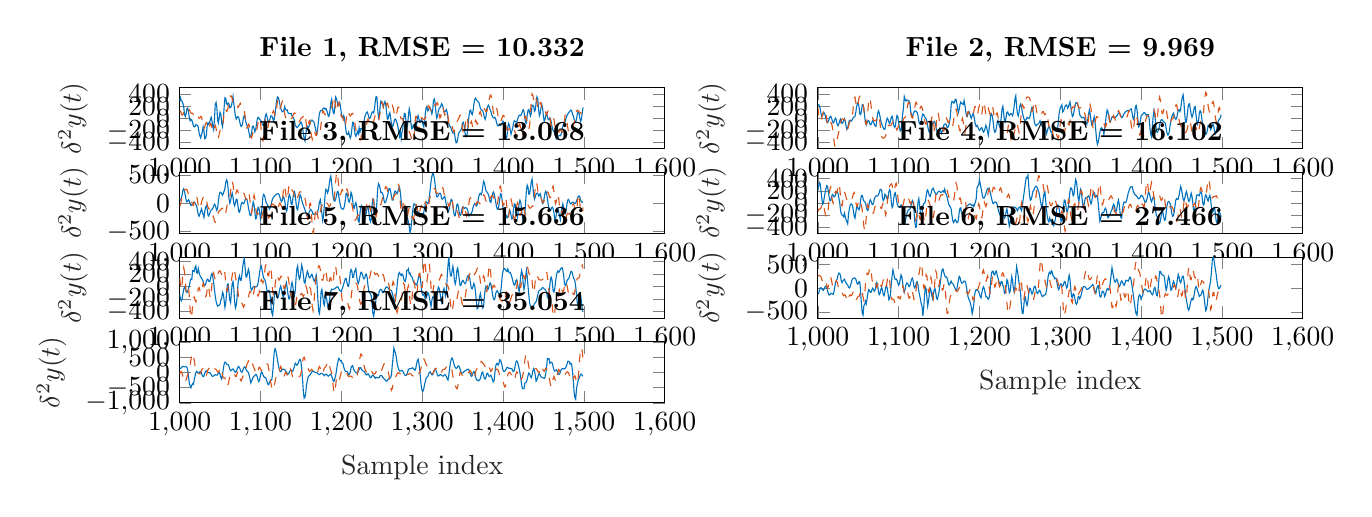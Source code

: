 % This file was created by matlab2tikz.
%
\definecolor{mycolor1}{rgb}{0.0,0.447,0.741}%
\definecolor{mycolor2}{rgb}{0.85,0.325,0.098}%
%
\begin{tikzpicture}

\begin{axis}[%
width=6.159cm,
height=0.774cm,
at={(0cm,3.226cm)},
scale only axis,
xmin=1000,
xmax=1600,
xlabel style={font=\color{white!15!black}},
xlabel={Sample index},
ymin=-500,
ymax=500,
ylabel style={font=\color{white!15!black}},
ylabel={$\delta^2 y(t)$},
axis background/.style={fill=white},
title style={font=\bfseries},
title={File 1, RMSE = 10.332}
]
\addplot [color=mycolor1, forget plot]
  table[row sep=crcr]{%
1000	277.889\\
1001	337.651\\
1002	288.035\\
1003	281.627\\
1004	245.338\\
1005	185.337\\
1006	62.209\\
1007	31.065\\
1008	78.456\\
1009	161.725\\
1010	168.786\\
1011	101.287\\
1012	4.462\\
1013	-40.497\\
1014	-20.146\\
1015	-26.162\\
1016	-72.205\\
1017	-123.407\\
1018	-140.082\\
1019	-135.731\\
1020	-105.056\\
1021	-107.311\\
1022	-117.822\\
1023	-144.435\\
1024	-233.967\\
1025	-291.091\\
1026	-320.871\\
1027	-268.071\\
1028	-222.889\\
1029	-138.94\\
1030	-205.37\\
1031	-332.498\\
1032	-326.799\\
1033	-271.64\\
1034	-124.307\\
1035	-74.869\\
1036	-96.79\\
1037	-72.806\\
1038	-17.937\\
1039	17.548\\
1040	-46.004\\
1041	-140.236\\
1042	-187.659\\
1043	-25.604\\
1044	224.459\\
1045	261.573\\
1046	175.494\\
1047	-32.204\\
1048	-76.992\\
1049	20.973\\
1050	99.918\\
1051	63.658\\
1052	-82.322\\
1053	-136.072\\
1054	-15.056\\
1055	181.081\\
1056	338.011\\
1057	327.402\\
1058	242.694\\
1059	224.584\\
1060	251.172\\
1061	237.989\\
1062	173.407\\
1063	178.555\\
1064	199.409\\
1065	278.196\\
1066	359.506\\
1067	241.467\\
1068	133.875\\
1069	35.705\\
1070	-11.711\\
1071	13.963\\
1072	29.13\\
1073	17.598\\
1074	-35.104\\
1075	-98.294\\
1076	-133.557\\
1077	-120.939\\
1078	-66.061\\
1079	17.133\\
1080	48.101\\
1081	3.997\\
1082	-62.711\\
1083	-111.672\\
1084	-136.941\\
1085	-174.407\\
1086	-247.077\\
1087	-313.865\\
1088	-307.839\\
1089	-231.916\\
1090	-132.458\\
1091	-126.965\\
1092	-165.601\\
1093	-220.999\\
1094	-181.061\\
1095	-101.096\\
1096	-13.109\\
1097	18.525\\
1098	6.704\\
1099	-14.485\\
1100	-32.42\\
1101	-49.86\\
1102	-85.431\\
1103	-114.553\\
1104	-115.233\\
1105	-43.673\\
1106	36.661\\
1107	72.123\\
1108	28.772\\
1109	-33.364\\
1110	-77.86\\
1111	-44.959\\
1112	7.215\\
1113	41.745\\
1114	38.806\\
1115	5.926\\
1116	-43.183\\
1117	-8.986\\
1118	75.977\\
1119	185.432\\
1120	293.323\\
1121	354.05\\
1122	340.6\\
1123	292.544\\
1124	224.536\\
1125	166.522\\
1126	128.237\\
1127	108.309\\
1128	115.958\\
1129	132.044\\
1130	191.913\\
1131	145.578\\
1132	135.914\\
1133	139.229\\
1134	95.392\\
1135	80.132\\
1136	78.08\\
1137	76.289\\
1138	82.811\\
1139	39.757\\
1140	24.257\\
1141	0.345\\
1142	-32.021\\
1143	-112.063\\
1144	-132.256\\
1145	-150.487\\
1146	-141.456\\
1147	-124.478\\
1148	-101.055\\
1149	-86.405\\
1150	-61.744\\
1151	-78.958\\
1152	-143.241\\
1153	-250.07\\
1154	-331.95\\
1155	-372.743\\
1156	-266.763\\
1157	-170.87\\
1158	-131.258\\
1159	-154.555\\
1160	-131.196\\
1161	-101.845\\
1162	-59.848\\
1163	-29.465\\
1164	-29.595\\
1165	-45.238\\
1166	-58.65\\
1167	-101.909\\
1168	-168.886\\
1169	-229.231\\
1170	-249.874\\
1171	-137.471\\
1172	-14.421\\
1173	82.153\\
1174	122.693\\
1175	128.844\\
1176	124.746\\
1177	148.521\\
1178	171.046\\
1179	166.863\\
1180	148.477\\
1181	161.219\\
1182	128.694\\
1183	83.315\\
1184	31.655\\
1185	44.387\\
1186	130.86\\
1187	257.074\\
1188	311.664\\
1189	191.481\\
1190	89.637\\
1191	78.159\\
1192	181.012\\
1193	348.966\\
1194	323.666\\
1195	265.826\\
1196	205.035\\
1197	223.938\\
1198	261.044\\
1199	192.325\\
1200	89.414\\
1201	11.396\\
1202	2.98\\
1203	44.765\\
1204	-3.779\\
1205	-116.077\\
1206	-228.904\\
1207	-266.297\\
1208	-265.257\\
1209	-226.377\\
1210	-275.394\\
1211	-325.713\\
1212	-291.952\\
1213	-179.727\\
1214	-63.284\\
1215	-65.826\\
1216	-166.674\\
1217	-261.134\\
1218	-293.324\\
1219	-255.933\\
1220	-218.176\\
1221	-253.62\\
1222	-152.381\\
1223	-225.927\\
1224	-170.003\\
1225	-171.457\\
1226	-168.545\\
1227	-181.448\\
1228	-59.879\\
1229	20.069\\
1230	62.245\\
1231	89.415\\
1232	106.627\\
1233	70.835\\
1234	18.007\\
1235	-2.119\\
1236	11.044\\
1237	61.076\\
1238	101.574\\
1239	106.33\\
1240	90.598\\
1241	156.932\\
1242	273.225\\
1243	358.832\\
1244	352.157\\
1245	145.958\\
1246	10.807\\
1247	27.173\\
1248	198.042\\
1249	284.156\\
1250	277.209\\
1251	231.545\\
1252	183.108\\
1253	243.286\\
1254	275.78\\
1255	225.831\\
1256	95.888\\
1257	-15.027\\
1258	-4.576\\
1259	67.253\\
1260	95.138\\
1261	9.821\\
1262	-86.474\\
1263	-135.005\\
1264	-122.729\\
1265	-65.065\\
1266	-19.564\\
1267	-10.458\\
1268	-37.424\\
1269	-78.346\\
1270	-133.842\\
1271	-219.001\\
1272	-294.14\\
1273	-216.098\\
1274	-333.393\\
1275	-233.498\\
1276	-176.034\\
1277	-30.721\\
1278	80.947\\
1279	73.936\\
1280	-42.208\\
1281	-153.146\\
1282	-97.26\\
1283	41.832\\
1284	155.014\\
1285	89.127\\
1286	-58.858\\
1287	-170.004\\
1288	-164.575\\
1289	-106.66\\
1290	-115.08\\
1291	-194.713\\
1292	-200.326\\
1293	-117.795\\
1294	3.863\\
1295	47.005\\
1296	-13.654\\
1297	-64.591\\
1298	-65.389\\
1299	-14.155\\
1300	-38.134\\
1301	-100.946\\
1302	-138.944\\
1303	-52.09\\
1304	93.229\\
1305	177.204\\
1306	195.144\\
1307	120.856\\
1308	140.494\\
1309	171.184\\
1310	171.674\\
1311	130.011\\
1312	73.528\\
1313	127.691\\
1314	290.205\\
1315	316.977\\
1316	261.885\\
1317	97.455\\
1318	4.229\\
1319	28.74\\
1320	119.632\\
1321	158.811\\
1322	172.701\\
1323	202.082\\
1324	241.561\\
1325	223.216\\
1326	177.283\\
1327	109.183\\
1328	105.355\\
1329	120.913\\
1330	142.832\\
1331	98.916\\
1332	-8.113\\
1333	-96.597\\
1334	-126.617\\
1335	-133.056\\
1336	-177.43\\
1337	-213.894\\
1338	-240.522\\
1339	-243.981\\
1340	-235.571\\
1341	-341.443\\
1342	-401.115\\
1343	-395.864\\
1344	-335.632\\
1345	-251.656\\
1346	-229.431\\
1347	-205.634\\
1348	-195.754\\
1349	-169.993\\
1350	-78.969\\
1351	-64.011\\
1352	-118.034\\
1353	-239.569\\
1354	-302.265\\
1355	-302.925\\
1356	-222.785\\
1357	-83.879\\
1358	46.734\\
1359	125.72\\
1360	135.851\\
1361	76.346\\
1362	61.47\\
1363	119.547\\
1364	229.605\\
1365	308.667\\
1366	330.956\\
1367	311.278\\
1368	289.043\\
1369	273.859\\
1370	263.625\\
1371	223.568\\
1372	168.142\\
1373	140.829\\
1374	134.425\\
1375	121.521\\
1376	76.079\\
1377	7.116\\
1378	-16.382\\
1379	34.182\\
1380	157.126\\
1381	191.99\\
1382	216.388\\
1383	189.369\\
1384	143.232\\
1385	118.662\\
1386	59.728\\
1387	33.341\\
1388	9.622\\
1389	5.833\\
1390	17.184\\
1391	-11.535\\
1392	-64.843\\
1393	-112.893\\
1394	-123.985\\
1395	-115.455\\
1396	-112.745\\
1397	-113.739\\
1398	-105.893\\
1399	-70.622\\
1400	-44.761\\
1401	-62.98\\
1402	-168.02\\
1403	-283.863\\
1404	-325.323\\
1405	-291.151\\
1406	-138.039\\
1407	-81.231\\
1408	-115.636\\
1409	-194.613\\
1410	-258.425\\
1411	-208.723\\
1412	-160.921\\
1413	-79.924\\
1414	-38.863\\
1415	-50.613\\
1416	-61.458\\
1417	-57.89\\
1418	-21.465\\
1419	23.835\\
1420	50.265\\
1421	50.174\\
1422	46.705\\
1423	71.437\\
1424	113.575\\
1425	141.238\\
1426	111.012\\
1427	7.316\\
1428	-70.558\\
1429	-78.515\\
1430	48.721\\
1431	130.164\\
1432	144.062\\
1433	90.14\\
1434	38.377\\
1435	76.167\\
1436	212.117\\
1437	215.774\\
1438	195.671\\
1439	117.857\\
1440	138.19\\
1441	258.272\\
1442	352.443\\
1443	324.869\\
1444	154.825\\
1445	41.692\\
1446	78.456\\
1447	173.874\\
1448	229.707\\
1449	170.735\\
1450	39.727\\
1451	-47.952\\
1452	-20.729\\
1453	49.939\\
1454	83.237\\
1455	27.12\\
1456	-19.389\\
1457	-24.965\\
1458	3.022\\
1459	-17.954\\
1460	-80.972\\
1461	-157.264\\
1462	-197.626\\
1463	-213.633\\
1464	-243.145\\
1465	-290.202\\
1466	-340.276\\
1467	-336.795\\
1468	-304.056\\
1469	-286.153\\
1470	-280.128\\
1471	-284.737\\
1472	-258.031\\
1473	-190.38\\
1474	-134.7\\
1475	-84.874\\
1476	-66.296\\
1477	-52.528\\
1478	1.294\\
1479	37.113\\
1480	65.663\\
1481	88.287\\
1482	105.068\\
1483	121.421\\
1484	136.55\\
1485	124.46\\
1486	72.431\\
1487	41.222\\
1488	-11.267\\
1489	-57.159\\
1490	-67.313\\
1491	-6.355\\
1492	67.156\\
1493	114.431\\
1494	93.766\\
1495	7.149\\
1496	-49.7\\
1497	-22.665\\
1498	81.563\\
1499	179.663\\
};
\addplot [color=mycolor2, dashed, forget plot]
  table[row sep=crcr]{%
1000	124.88\\
1001	116.925\\
1002	82.233\\
1003	53.954\\
1004	62.441\\
1005	96.137\\
1006	117.918\\
1007	108.708\\
1008	86.03\\
1009	84.584\\
1010	113.624\\
1011	141.418\\
1012	139.873\\
1013	110.034\\
1014	86.532\\
1015	82.871\\
1016	83.946\\
1017	65.191\\
1018	38.699\\
1019	24.569\\
1020	35.445\\
1021	60.803\\
1022	59.462\\
1023	28.154\\
1024	1.22\\
1025	7.422\\
1026	30.941\\
1027	24.311\\
1028	-37.175\\
1029	-123.199\\
1030	-165.213\\
1031	-140.197\\
1032	-87.826\\
1033	-70.17\\
1034	-109.049\\
1035	-164.805\\
1036	-176.399\\
1037	-132.065\\
1038	-83.086\\
1039	-92.92\\
1040	-161.176\\
1041	-220.946\\
1042	-210.751\\
1043	-152.275\\
1044	-117.531\\
1045	-161.193\\
1046	-262.335\\
1047	-331.181\\
1048	-318.313\\
1049	-252.128\\
1050	-199.632\\
1051	-197.302\\
1052	-202.167\\
1053	-146.695\\
1054	-25.691\\
1055	98.129\\
1056	159.41\\
1057	149.199\\
1058	118.8\\
1059	125.422\\
1060	181.897\\
1061	262.381\\
1062	332.647\\
1063	368.635\\
1064	365.177\\
1065	324.465\\
1066	265.846\\
1067	223.579\\
1068	226.213\\
1069	247.159\\
1070	245.418\\
1071	211.491\\
1072	180.23\\
1073	189.034\\
1074	228.784\\
1075	248.383\\
1076	215.598\\
1077	156.991\\
1078	126.069\\
1079	132.161\\
1080	114.998\\
1081	28.947\\
1082	-89.947\\
1083	-158.949\\
1084	-141.174\\
1085	-94.983\\
1086	-112.568\\
1087	-209.85\\
1088	-302.838\\
1089	-320.289\\
1090	-267.081\\
1091	-211.02\\
1092	-203.251\\
1093	-232.187\\
1094	-244.904\\
1095	-212.339\\
1096	-147.155\\
1097	-70.767\\
1098	-5.804\\
1099	7.148\\
1100	-61.041\\
1101	-213.274\\
1102	-354.293\\
1103	-370.781\\
1104	-247.021\\
1105	-95.226\\
1106	-34.436\\
1107	-87.577\\
1108	-165.329\\
1109	-167.289\\
1110	-82.305\\
1111	-1.351\\
1112	20.089\\
1113	13.003\\
1114	36.359\\
1115	94.824\\
1116	124.002\\
1117	85.643\\
1118	36.273\\
1119	62.998\\
1120	175.407\\
1121	282.835\\
1122	301.901\\
1123	227.468\\
1124	166.449\\
1125	179.534\\
1126	244.096\\
1127	277.613\\
1128	238.708\\
1129	151.654\\
1130	68.557\\
1131	17.255\\
1132	-0.191\\
1133	4.494\\
1134	25.677\\
1135	46.759\\
1136	49.721\\
1137	29.693\\
1138	0.243\\
1139	2.796\\
1140	36.722\\
1141	74.082\\
1142	88.437\\
1143	76.364\\
1144	48.475\\
1145	13.074\\
1146	-24.702\\
1147	-52.609\\
1148	-55.098\\
1149	-29.542\\
1150	-0.356\\
1151	10.497\\
1152	13.374\\
1153	38.636\\
1154	77.963\\
1155	72.947\\
1156	-12.402\\
1157	-131.918\\
1158	-187.567\\
1159	-136.497\\
1160	-44.159\\
1161	-31.964\\
1162	-149.242\\
1163	-292.311\\
1164	-342.504\\
1165	-277.953\\
1166	-208.089\\
1167	-216.277\\
1168	-269.571\\
1169	-281.041\\
1170	-224.419\\
1171	-166.107\\
1172	-169.898\\
1173	-214.796\\
1174	-202.502\\
1175	-95.71\\
1176	41.801\\
1177	121.685\\
1178	114.3\\
1179	72.756\\
1180	61.426\\
1181	78.334\\
1182	92.682\\
1183	96.244\\
1184	112.082\\
1185	147.474\\
1186	173.814\\
1187	171.822\\
1188	171.473\\
1189	228.614\\
1190	323.375\\
1191	362.07\\
1192	305.75\\
1193	179.094\\
1194	111.681\\
1195	159.777\\
1196	248.744\\
1197	261.054\\
1198	182.192\\
1199	76.997\\
1200	29.151\\
1201	34.823\\
1202	14.376\\
1203	-59.657\\
1204	-133.692\\
1205	-129.987\\
1206	-28.323\\
1207	80.127\\
1208	124.252\\
1209	98.883\\
1210	55.426\\
1211	38.666\\
1212	55.483\\
1213	77.932\\
1214	82.255\\
1215	57.018\\
1216	-6.167\\
1217	-100.511\\
1218	-188.467\\
1219	-234.098\\
1220	-243.34\\
1221	-250.403\\
1222	-290.049\\
1223	-349.605\\
1224	-355.788\\
1225	-267.884\\
1226	-140.381\\
1227	-73.819\\
1228	-102.933\\
1229	-173.502\\
1230	-193.153\\
1231	-125.115\\
1232	-42.517\\
1233	-10.785\\
1234	-50.005\\
1235	-100.345\\
1236	-120.823\\
1237	-109.546\\
1238	-91.361\\
1239	-76.953\\
1240	-48.908\\
1241	2.453\\
1242	55.619\\
1243	68.425\\
1244	35.452\\
1245	-12.414\\
1246	-33.767\\
1247	3.611\\
1248	94.657\\
1249	198.6\\
1250	262.209\\
1251	249.146\\
1252	182.23\\
1253	122.337\\
1254	119.318\\
1255	178.513\\
1256	241.567\\
1257	247.989\\
1258	201.103\\
1259	145.343\\
1260	133.417\\
1261	163.865\\
1262	203.845\\
1263	215.383\\
1264	181.426\\
1265	116.527\\
1266	49.629\\
1267	16.194\\
1268	42.798\\
1269	116.311\\
1270	182.438\\
1271	184.692\\
1272	120.165\\
1273	32.489\\
1274	-7.249\\
1275	0.014\\
1276	-6.524\\
1277	-81.455\\
1278	-210.051\\
1279	-311.372\\
1280	-315.645\\
1281	-253.156\\
1282	-199.154\\
1283	-192.283\\
1284	-221.139\\
1285	-250.944\\
1286	-283.716\\
1287	-340.233\\
1288	-400.532\\
1289	-394.339\\
1290	-279.072\\
1291	-100.959\\
1292	27.894\\
1293	29.719\\
1294	-72.376\\
1295	-181.821\\
1296	-201.559\\
1297	-129.044\\
1298	-40.696\\
1299	7.783\\
1300	8.216\\
1301	-10.034\\
1302	-19.138\\
1303	-14.701\\
1304	3.628\\
1305	45.097\\
1306	110.139\\
1307	175.539\\
1308	206.891\\
1309	190.123\\
1310	149.036\\
1311	128.186\\
1312	153.395\\
1313	207.175\\
1314	239.377\\
1315	230.499\\
1316	208.844\\
1317	212.917\\
1318	246.625\\
1319	256.214\\
1320	195.525\\
1321	87.897\\
1322	4.959\\
1323	23.207\\
1324	109.755\\
1325	180.254\\
1326	171.844\\
1327	100.46\\
1328	56.392\\
1329	78.151\\
1330	128.337\\
1331	118.922\\
1332	29.356\\
1333	-79.287\\
1334	-135.718\\
1335	-125.256\\
1336	-99.823\\
1337	-117.543\\
1338	-176.361\\
1339	-221.563\\
1340	-211.95\\
1341	-154.86\\
1342	-95.905\\
1343	-58.106\\
1344	-33.22\\
1345	-4.295\\
1346	31.055\\
1347	52.972\\
1348	28.122\\
1349	-52.333\\
1350	-167.209\\
1351	-263.456\\
1352	-270.137\\
1353	-171.564\\
1354	-33.297\\
1355	35.948\\
1356	-7.076\\
1357	-115.946\\
1358	-183.322\\
1359	-144.601\\
1360	-69.005\\
1361	-50.299\\
1362	-107.682\\
1363	-168.532\\
1364	-159.828\\
1365	-82.651\\
1366	-30.297\\
1367	-47.39\\
1368	-93.876\\
1369	-78.74\\
1370	7.295\\
1371	94.461\\
1372	110.232\\
1373	57.363\\
1374	21.113\\
1375	51.121\\
1376	117.17\\
1377	154.837\\
1378	139.682\\
1379	109.015\\
1380	112.368\\
1381	163.284\\
1382	239.592\\
1383	314.602\\
1384	371.655\\
1385	383.062\\
1386	336.602\\
1387	226.058\\
1388	103.982\\
1389	60.914\\
1390	96.18\\
1391	160.063\\
1392	175.135\\
1393	116.551\\
1394	24.526\\
1395	-43.121\\
1396	-63.757\\
1397	-52.009\\
1398	-25.021\\
1399	12.952\\
1400	46.77\\
1401	45.886\\
1402	0.091\\
1403	-79.157\\
1404	-151.236\\
1405	-187.903\\
1406	-191.709\\
1407	-182.139\\
1408	-168.343\\
1409	-150.039\\
1410	-130.662\\
1411	-120.591\\
1412	-128.074\\
1413	-151.953\\
1414	-185.563\\
1415	-230.53\\
1416	-278.052\\
1417	-295.757\\
1418	-255.809\\
1419	-169.276\\
1420	-91.307\\
1421	-94.499\\
1422	-180.215\\
1423	-274.797\\
1424	-287.059\\
1425	-184.106\\
1426	-56.203\\
1427	25.355\\
1428	34.423\\
1429	-9.23\\
1430	-76.8\\
1431	-143.305\\
1432	-177.827\\
1433	-106.59\\
1434	77.499\\
1435	283.021\\
1436	402.802\\
1437	381.246\\
1438	287.07\\
1439	240.138\\
1440	276.878\\
1441	313.252\\
1442	273.888\\
1443	182.507\\
1444	142.1\\
1445	187.708\\
1446	258.771\\
1447	257.662\\
1448	184.4\\
1449	112.082\\
1450	109.923\\
1451	137.577\\
1452	133.436\\
1453	85.198\\
1454	56.81\\
1455	88.934\\
1456	137.139\\
1457	126.251\\
1458	22.994\\
1459	-84.235\\
1460	-109.735\\
1461	-45.08\\
1462	13.898\\
1463	-8.943\\
1464	-97.418\\
1465	-183.198\\
1466	-224.037\\
1467	-235.665\\
1468	-240.04\\
1469	-233.685\\
1470	-210.1\\
1471	-187.648\\
1472	-193.662\\
1473	-223.436\\
1474	-226.6\\
1475	-154.054\\
1476	-31.879\\
1477	55.677\\
1478	50.415\\
1479	-36.437\\
1480	-141.841\\
1481	-212.524\\
1482	-237.584\\
1483	-241.516\\
1484	-232.155\\
1485	-204.019\\
1486	-163.939\\
1487	-120.73\\
1488	-73.325\\
1489	-14.132\\
1490	54.325\\
1491	117.019\\
1492	133.571\\
1493	123.896\\
1494	107.042\\
1495	99.966\\
1496	94.969\\
1497	72.763\\
1498	51.511\\
1499	89.039\\
};
\end{axis}

\begin{axis}[%
width=6.159cm,
height=0.774cm,
at={(8.104cm,3.226cm)},
scale only axis,
xmin=1000,
xmax=1600,
xlabel style={font=\color{white!15!black}},
xlabel={Sample index},
ymin=-500,
ymax=500,
ylabel style={font=\color{white!15!black}},
ylabel={$\delta^2 y(t)$},
axis background/.style={fill=white},
title style={font=\bfseries},
title={File 2, RMSE = 9.969}
]
\addplot [color=mycolor1, forget plot]
  table[row sep=crcr]{%
1000	220.995\\
1001	223.728\\
1002	208.654\\
1003	156.856\\
1004	78.922\\
1005	34.225\\
1006	48.31\\
1007	92.841\\
1008	90.332\\
1009	56.326\\
1010	2.848\\
1011	-54.121\\
1012	-70.226\\
1013	-49.075\\
1014	-14.11\\
1015	22.259\\
1016	35.009\\
1017	7.644\\
1018	-42.934\\
1019	-73.707\\
1020	-60.994\\
1021	-20.187\\
1022	2.763\\
1023	-32.894\\
1024	-99.193\\
1025	-120.722\\
1026	-93.518\\
1027	-47.973\\
1028	-12.328\\
1029	-45.947\\
1030	-84.398\\
1031	-73.549\\
1032	-31.651\\
1033	-6.313\\
1034	-44.877\\
1035	-129.819\\
1036	-180.773\\
1037	-155.37\\
1038	-90.937\\
1039	-36.932\\
1040	-29.709\\
1041	-47.122\\
1042	-40.633\\
1043	-10.63\\
1044	15.438\\
1045	23.51\\
1046	30.284\\
1047	98.562\\
1048	182.827\\
1049	248.696\\
1050	258.834\\
1051	186.611\\
1052	71.755\\
1053	60.833\\
1054	112.508\\
1055	222.956\\
1056	221.289\\
1057	167.44\\
1058	32.739\\
1059	-66.66\\
1060	-108.939\\
1061	-71.929\\
1062	-41.982\\
1063	-38.823\\
1064	-73.871\\
1065	-103.969\\
1066	-101.467\\
1067	-63.272\\
1068	-35.936\\
1069	-60.251\\
1070	-101.497\\
1071	-124.502\\
1072	-129.998\\
1073	-26.952\\
1074	72.477\\
1075	120.638\\
1076	92.922\\
1077	28.042\\
1078	-43.336\\
1079	-84.732\\
1080	-126.717\\
1081	-155.173\\
1082	-179.245\\
1083	-179.702\\
1084	-94.871\\
1085	-32.495\\
1086	1.848\\
1087	-21.713\\
1088	-65.686\\
1089	-87.005\\
1090	-37.537\\
1091	22.078\\
1092	35.102\\
1093	-24.803\\
1094	-111.383\\
1095	-148.163\\
1096	-133.157\\
1097	-16.888\\
1098	47.794\\
1099	29.61\\
1100	-62.135\\
1101	-155.062\\
1102	-207.949\\
1103	-196.365\\
1104	-57.273\\
1105	64.555\\
1106	173.62\\
1107	359.479\\
1108	316.315\\
1109	283.376\\
1110	301.633\\
1111	293.919\\
1112	297.341\\
1113	280.395\\
1114	249.422\\
1115	114.604\\
1116	45.554\\
1117	25.844\\
1118	71.668\\
1119	103.966\\
1120	122.502\\
1121	116.825\\
1122	111.638\\
1123	92.614\\
1124	45.114\\
1125	-45.837\\
1126	-91.969\\
1127	-93.851\\
1128	-49.166\\
1129	27.404\\
1130	72.228\\
1131	62.935\\
1132	26.274\\
1133	10.794\\
1134	-7.085\\
1135	-51.26\\
1136	-126.601\\
1137	-199.912\\
1138	-225.516\\
1139	-196.401\\
1140	-147.156\\
1141	-109.887\\
1142	-93.554\\
1143	-74.067\\
1144	-50.785\\
1145	-61.495\\
1146	-123.467\\
1147	-195.727\\
1148	-213.788\\
1149	-200.777\\
1150	-198.398\\
1151	-161.824\\
1152	-201.78\\
1153	-247.121\\
1154	-212.142\\
1155	-167.725\\
1156	-108.77\\
1157	-96.731\\
1158	-90.343\\
1159	-104.455\\
1160	-154.651\\
1161	-148.488\\
1162	-119.74\\
1163	-61.507\\
1164	23.921\\
1165	221.535\\
1166	279.544\\
1167	277.961\\
1168	252.743\\
1169	254.84\\
1170	312.375\\
1171	312.645\\
1172	250.837\\
1173	153.0\\
1174	97.978\\
1175	152.705\\
1176	227.584\\
1177	268.727\\
1178	244.594\\
1179	238.14\\
1180	226.549\\
1181	292.982\\
1182	216.982\\
1183	118.487\\
1184	35.954\\
1185	29.061\\
1186	80.926\\
1187	111.715\\
1188	88.141\\
1189	24.283\\
1190	0.255\\
1191	40.806\\
1192	78.347\\
1193	49.54\\
1194	-25.021\\
1195	-99.289\\
1196	-132.33\\
1197	-113.866\\
1198	-139.214\\
1199	-171.766\\
1200	-199.436\\
1201	-185.799\\
1202	-158.107\\
1203	-151.119\\
1204	-198.693\\
1205	-225.234\\
1206	-206.643\\
1207	-164.455\\
1208	-112.925\\
1209	-151.093\\
1210	-223.973\\
1211	-276.48\\
1212	-175.392\\
1213	-73.469\\
1214	50.938\\
1215	73.992\\
1216	34.395\\
1217	-52.37\\
1218	-180.83\\
1219	-227.496\\
1220	-215.083\\
1221	-150.409\\
1222	-66.305\\
1223	-33.046\\
1224	-92.632\\
1225	-134.551\\
1226	-108.192\\
1227	17.865\\
1228	159.889\\
1229	200.154\\
1230	82.887\\
1231	-39.466\\
1232	-59.57\\
1233	20.103\\
1234	100.569\\
1235	105.334\\
1236	67.226\\
1237	48.478\\
1238	63.845\\
1239	79.552\\
1240	67.824\\
1241	43.236\\
1242	98.293\\
1243	205.455\\
1244	324.37\\
1245	370.309\\
1246	194.268\\
1247	78.238\\
1248	39.452\\
1249	101.226\\
1250	207.671\\
1251	236.28\\
1252	185.41\\
1253	106.504\\
1254	45.154\\
1255	-5.75\\
1256	-31.947\\
1257	-33.928\\
1258	-15.022\\
1259	16.803\\
1260	5.937\\
1261	-3.067\\
1262	8.286\\
1263	48.754\\
1264	136.225\\
1265	181.833\\
1266	159.203\\
1267	32.325\\
1268	-59.665\\
1269	-104.439\\
1270	-121.704\\
1271	-98.72\\
1272	-99.688\\
1273	-88.876\\
1274	-68.137\\
1275	-39.56\\
1276	-74.04\\
1277	-113.876\\
1278	-141.321\\
1279	-136.461\\
1280	-135.27\\
1281	-140.604\\
1282	-181.795\\
1283	-250.144\\
1284	-206.153\\
1285	-158.329\\
1286	-132.439\\
1287	-155.27\\
1288	-205.816\\
1289	-234.372\\
1290	-220.145\\
1291	-193.741\\
1292	-160.342\\
1293	-177.526\\
1294	-183.352\\
1295	-211.0\\
1296	-195.112\\
1297	-140.387\\
1298	4.363\\
1299	120.339\\
1300	169.423\\
1301	197.746\\
1302	221.206\\
1303	106.054\\
1304	121.41\\
1305	159.285\\
1306	199.107\\
1307	218.056\\
1308	218.579\\
1309	165.245\\
1310	185.994\\
1311	228.326\\
1312	270.903\\
1313	187.236\\
1314	100.347\\
1315	29.337\\
1316	44.042\\
1317	109.949\\
1318	185.293\\
1319	251.044\\
1320	255.719\\
1321	242.486\\
1322	207.013\\
1323	165.803\\
1324	57.282\\
1325	39.763\\
1326	18.028\\
1327	6.94\\
1328	13.672\\
1329	18.817\\
1330	-4.383\\
1331	-43.206\\
1332	-77.854\\
1333	-94.794\\
1334	-20.798\\
1335	67.076\\
1336	137.719\\
1337	78.258\\
1338	-33.311\\
1339	-112.684\\
1340	-113.72\\
1341	-30.429\\
1342	27.98\\
1343	-55.055\\
1344	-203.333\\
1345	-356.016\\
1346	-427.831\\
1347	-386.498\\
1348	-316.294\\
1349	-222.543\\
1350	-171.42\\
1351	-154.699\\
1352	-171.841\\
1353	-193.65\\
1354	-260.646\\
1355	-164.427\\
1356	-60.561\\
1357	55.737\\
1358	139.649\\
1359	111.379\\
1360	30.569\\
1361	-52.361\\
1362	-60.18\\
1363	-16.625\\
1364	23.441\\
1365	29.333\\
1366	14.524\\
1367	8.389\\
1368	14.378\\
1369	25.603\\
1370	40.346\\
1371	59.806\\
1372	89.95\\
1373	89.985\\
1374	69.101\\
1375	37.217\\
1376	12.143\\
1377	18.57\\
1378	51.368\\
1379	78.896\\
1380	95.635\\
1381	110.582\\
1382	119.739\\
1383	127.817\\
1384	124.046\\
1385	123.094\\
1386	134.488\\
1387	149.728\\
1388	154.644\\
1389	75.882\\
1390	1.958\\
1391	-21.451\\
1392	59.31\\
1393	196.448\\
1394	211.125\\
1395	137.981\\
1396	-17.426\\
1397	-136.595\\
1398	-121.98\\
1399	-53.541\\
1400	35.834\\
1401	58.018\\
1402	64.671\\
1403	88.267\\
1404	96.309\\
1405	86.227\\
1406	59.389\\
1407	49.8\\
1408	64.495\\
1409	63.307\\
1410	-7.448\\
1411	-163.355\\
1412	-266.502\\
1413	-305.088\\
1414	-125.541\\
1415	35.948\\
1416	132.657\\
1417	52.674\\
1418	-81.54\\
1419	-214.758\\
1420	-228.039\\
1421	-209.295\\
1422	-174.439\\
1423	-105.511\\
1424	-50.601\\
1425	-22.224\\
1426	-23.485\\
1427	-44.779\\
1428	-60.047\\
1429	-64.134\\
1430	-80.816\\
1431	-159.771\\
1432	-234.364\\
1433	-272.433\\
1434	-270.458\\
1435	-202.907\\
1436	-107.794\\
1437	-29.468\\
1438	25.163\\
1439	62.37\\
1440	83.9\\
1441	45.824\\
1442	5.183\\
1443	-16.431\\
1444	1.829\\
1445	71.84\\
1446	132.116\\
1447	141.238\\
1448	112.437\\
1449	150.409\\
1450	265.448\\
1451	348.406\\
1452	386.443\\
1453	263.325\\
1454	74.595\\
1455	-63.363\\
1456	-61.803\\
1457	48.103\\
1458	173.45\\
1459	232.599\\
1460	239.802\\
1461	139.714\\
1462	67.304\\
1463	18.26\\
1464	54.076\\
1465	125.645\\
1466	184.833\\
1467	192.328\\
1468	51.543\\
1469	-52.916\\
1470	-97.306\\
1471	-43.093\\
1472	76.797\\
1473	126.555\\
1474	111.752\\
1475	9.726\\
1476	-86.638\\
1477	-139.402\\
1478	-179.653\\
1479	-242.493\\
1480	-260.855\\
1481	-249.32\\
1482	-193.46\\
1483	-117.244\\
1484	-129.429\\
1485	-135.731\\
1486	-187.116\\
1487	-163.112\\
1488	-106.719\\
1489	-93.027\\
1490	-142.439\\
1491	-212.198\\
1492	-254.172\\
1493	-234.397\\
1494	-145.102\\
1495	-72.329\\
1496	-28.986\\
1497	-14.86\\
1498	8.306\\
1499	62.52\\
};
\addplot [color=mycolor2, dashed, forget plot]
  table[row sep=crcr]{%
1000	189.909\\
1001	66.898\\
1002	-21.258\\
1003	-43.957\\
1004	-18.677\\
1005	21.201\\
1006	62.833\\
1007	108.09\\
1008	144.756\\
1009	141.482\\
1010	84.141\\
1011	-7.648\\
1012	-93.311\\
1013	-138.093\\
1014	-133.952\\
1015	-100.731\\
1016	-69.879\\
1017	-79.72\\
1018	-140.712\\
1019	-242.216\\
1020	-357.657\\
1021	-450.649\\
1022	-467.597\\
1023	-413.877\\
1024	-340.104\\
1025	-277.696\\
1026	-223.751\\
1027	-160.945\\
1028	-89.582\\
1029	-32.525\\
1030	-10.717\\
1031	-10.872\\
1032	-17.884\\
1033	-17.473\\
1034	-38.133\\
1035	-90.493\\
1036	-148.818\\
1037	-170.796\\
1038	-138.434\\
1039	-77.033\\
1040	-46.062\\
1041	-54.331\\
1042	-42.802\\
1043	49.087\\
1044	206.224\\
1045	332.283\\
1046	347.494\\
1047	264.876\\
1048	177.794\\
1049	171.953\\
1050	248.137\\
1051	336.988\\
1052	360.878\\
1053	335.348\\
1054	297.672\\
1055	269.219\\
1056	229.129\\
1057	141.673\\
1058	23.316\\
1059	-75.914\\
1060	-95.87\\
1061	-13.441\\
1062	136.647\\
1063	278.213\\
1064	338.807\\
1065	302.646\\
1066	196.007\\
1067	77.616\\
1068	-2.377\\
1069	-33.469\\
1070	-37.41\\
1071	-37.569\\
1072	-32.695\\
1073	-9.638\\
1074	29.956\\
1075	54.408\\
1076	21.619\\
1077	-80.981\\
1078	-204.398\\
1079	-292.411\\
1080	-325.153\\
1081	-324.609\\
1082	-318.767\\
1083	-310.564\\
1084	-283.44\\
1085	-227.244\\
1086	-165.081\\
1087	-123.562\\
1088	-113.638\\
1089	-119.925\\
1090	-119.797\\
1091	-103.699\\
1092	-79.08\\
1093	-53.3\\
1094	-38.755\\
1095	-50.055\\
1096	-97.494\\
1097	-159.457\\
1098	-193.556\\
1099	-167.362\\
1100	-94.142\\
1101	-27.846\\
1102	-12.552\\
1103	-40.73\\
1104	-63.744\\
1105	-50.577\\
1106	-15.833\\
1107	7.837\\
1108	16.328\\
1109	39.452\\
1110	105.907\\
1111	199.64\\
1112	263.513\\
1113	253.603\\
1114	178.465\\
1115	87.207\\
1116	23.016\\
1117	5.875\\
1118	33.857\\
1119	98.582\\
1120	183.009\\
1121	249.287\\
1122	262.665\\
1123	219.313\\
1124	156.567\\
1125	124.143\\
1126	141.179\\
1127	182.042\\
1128	199.826\\
1129	177.461\\
1130	121.131\\
1131	49.2\\
1132	-24.957\\
1133	-80.482\\
1134	-95.749\\
1135	-56.373\\
1136	0.236\\
1137	17.176\\
1138	-20.808\\
1139	-68.607\\
1140	-56.002\\
1141	10.916\\
1142	46.536\\
1143	-19.205\\
1144	-160.539\\
1145	-252.618\\
1146	-205.893\\
1147	-43.756\\
1148	90.856\\
1149	92.426\\
1150	-2.194\\
1151	-91.728\\
1152	-109.129\\
1153	-103.017\\
1154	-130.981\\
1155	-190.737\\
1156	-210.685\\
1157	-152.774\\
1158	-52.198\\
1159	3.692\\
1160	-19.067\\
1161	-64.061\\
1162	-70.233\\
1163	-36.56\\
1164	-23.58\\
1165	-68.113\\
1166	-127.054\\
1167	-123.561\\
1168	-45.944\\
1169	63.524\\
1170	137.01\\
1171	150.005\\
1172	110.492\\
1173	27.398\\
1174	-80.604\\
1175	-175.949\\
1176	-205.608\\
1177	-139.728\\
1178	-37.361\\
1179	-1.041\\
1180	-72.799\\
1181	-193.873\\
1182	-238.836\\
1183	-162.586\\
1184	-16.873\\
1185	87.062\\
1186	110.405\\
1187	86.661\\
1188	71.5\\
1189	65.564\\
1190	45.642\\
1191	20.897\\
1192	35.077\\
1193	110.557\\
1194	187.799\\
1195	192.406\\
1196	125.71\\
1197	64.459\\
1198	87.229\\
1199	168.157\\
1200	206.489\\
1201	153.34\\
1202	71.51\\
1203	71.421\\
1204	172.376\\
1205	268.349\\
1206	255.182\\
1207	144.325\\
1208	49.779\\
1209	57.209\\
1210	126.444\\
1211	161.373\\
1212	118.714\\
1213	66.646\\
1214	83.99\\
1215	159.49\\
1216	202.987\\
1217	144.245\\
1218	39.658\\
1219	-16.422\\
1220	15.491\\
1221	81.325\\
1222	87.508\\
1223	22.34\\
1224	-63.726\\
1225	-115.974\\
1226	-148.065\\
1227	-184.708\\
1228	-225.268\\
1229	-242.148\\
1230	-238.26\\
1231	-238.87\\
1232	-265.015\\
1233	-297.254\\
1234	-271.496\\
1235	-183.213\\
1236	-101.587\\
1237	-108.628\\
1238	-220.125\\
1239	-351.607\\
1240	-403.066\\
1241	-367.422\\
1242	-298.219\\
1243	-238.101\\
1244	-183.96\\
1245	-123.834\\
1246	-80.726\\
1247	-98.979\\
1248	-175.199\\
1249	-231.667\\
1250	-183.783\\
1251	-25.898\\
1252	148.613\\
1253	228.959\\
1254	206.173\\
1255	166.114\\
1256	187.279\\
1257	264.732\\
1258	331.081\\
1259	351.612\\
1260	348.214\\
1261	348.143\\
1262	336.951\\
1263	283.116\\
1264	190.453\\
1265	115.467\\
1266	130.691\\
1267	214.49\\
1268	283.275\\
1269	262.165\\
1270	179.496\\
1271	102.183\\
1272	68.466\\
1273	62.878\\
1274	49.279\\
1275	29.909\\
1276	35.279\\
1277	73.443\\
1278	110.883\\
1279	111.248\\
1280	79.214\\
1281	59.031\\
1282	76.319\\
1283	97.35\\
1284	53.375\\
1285	-44.78\\
1286	-133.028\\
1287	-153.317\\
1288	-117.375\\
1289	-101.038\\
1290	-161.568\\
1291	-266.687\\
1292	-331.8\\
1293	-315.04\\
1294	-261.74\\
1295	-245.2\\
1296	-283.741\\
1297	-327.325\\
1298	-304.318\\
1299	-208.829\\
1300	-88.329\\
1301	-23.571\\
1302	-45.78\\
1303	-127.585\\
1304	-207.312\\
1305	-231.725\\
1306	-186.347\\
1307	-104.805\\
1308	-51.048\\
1309	-56.274\\
1310	-94.01\\
1311	-108.05\\
1312	-60.9\\
1313	44.419\\
1314	143.701\\
1315	186.528\\
1316	181.408\\
1317	180.736\\
1318	223.807\\
1319	281.896\\
1320	303.873\\
1321	268.836\\
1322	208.645\\
1323	170.252\\
1324	173.19\\
1325	176.494\\
1326	149.145\\
1327	98.543\\
1328	68.712\\
1329	75.153\\
1330	87.444\\
1331	47.773\\
1332	-40.392\\
1333	-119.328\\
1334	-117.753\\
1335	-4.338\\
1336	139.112\\
1337	220.314\\
1338	166.471\\
1339	26.391\\
1340	-119.473\\
1341	-183.616\\
1342	-158.327\\
1343	-79.698\\
1344	-8.009\\
1345	26.628\\
1346	23.743\\
1347	10.965\\
1348	1.682\\
1349	-3.818\\
1350	-10.741\\
1351	-18.782\\
1352	-28.697\\
1353	-47.113\\
1354	-80.726\\
1355	-123.718\\
1356	-142.91\\
1357	-107.556\\
1358	-25.894\\
1359	46.774\\
1360	53.78\\
1361	-8.772\\
1362	-83.056\\
1363	-100.721\\
1364	-48.016\\
1365	20.425\\
1366	46.432\\
1367	14.032\\
1368	-28.683\\
1369	-27.689\\
1370	26.907\\
1371	92.463\\
1372	124.975\\
1373	105.888\\
1374	60.051\\
1375	14.96\\
1376	-11.639\\
1377	-20.477\\
1378	-16.464\\
1379	-7.403\\
1380	-2.663\\
1381	-3.685\\
1382	3.82\\
1383	36.695\\
1384	88.785\\
1385	122.423\\
1386	94.609\\
1387	-5.078\\
1388	-130.773\\
1389	-214.651\\
1390	-213.059\\
1391	-127.663\\
1392	-15.994\\
1393	61.627\\
1394	72.339\\
1395	11.779\\
1396	-98.238\\
1397	-207.95\\
1398	-271.395\\
1399	-262.732\\
1400	-204.495\\
1401	-146.979\\
1402	-123.609\\
1403	-126.518\\
1404	-116.89\\
1405	-75.074\\
1406	-16.517\\
1407	27.663\\
1408	43.995\\
1409	44.388\\
1410	45.347\\
1411	47.132\\
1412	45.979\\
1413	49.026\\
1414	69.853\\
1415	110.863\\
1416	134.25\\
1417	99.567\\
1418	11.731\\
1419	-51.039\\
1420	-10.487\\
1421	129.051\\
1422	287.421\\
1423	348.914\\
1424	286.168\\
1425	163.71\\
1426	81.004\\
1427	80.778\\
1428	140.06\\
1429	195.389\\
1430	201.394\\
1431	152.526\\
1432	71.057\\
1433	-11.497\\
1434	-73.146\\
1435	-94.119\\
1436	-69.646\\
1437	-32.92\\
1438	-10.587\\
1439	-8.393\\
1440	4.211\\
1441	58.012\\
1442	146.027\\
1443	219.045\\
1444	222.166\\
1445	155.582\\
1446	53.592\\
1447	-30.27\\
1448	-81.494\\
1449	-115.512\\
1450	-156.216\\
1451	-200.245\\
1452	-234.892\\
1453	-242.931\\
1454	-237.782\\
1455	-229.863\\
1456	-215.876\\
1457	-182.833\\
1458	-122.22\\
1459	-59.702\\
1460	-33.319\\
1461	-67.786\\
1462	-151.396\\
1463	-240.345\\
1464	-275.539\\
1465	-244.946\\
1466	-180.5\\
1467	-134.865\\
1468	-149.883\\
1469	-206.618\\
1470	-248.101\\
1471	-230.399\\
1472	-159.702\\
1473	-83.507\\
1474	-44.2\\
1475	-38.034\\
1476	-13.908\\
1477	67.227\\
1478	218.547\\
1479	360.08\\
1480	426.639\\
1481	408.327\\
1482	312.884\\
1483	203.536\\
1484	126.885\\
1485	105.776\\
1486	134.134\\
1487	192.835\\
1488	251.587\\
1489	276.161\\
1490	234.541\\
1491	129.135\\
1492	4.139\\
1493	-62.231\\
1494	-35.237\\
1495	62.507\\
1496	161.718\\
1497	176.997\\
1498	114.55\\
1499	38.141\\
};
\end{axis}

\begin{axis}[%
width=6.159cm,
height=0.774cm,
at={(0cm,2.151cm)},
scale only axis,
xmin=1000,
xmax=1600,
xlabel style={font=\color{white!15!black}},
xlabel={Sample index},
ymin=-538.275,
ymax=543.975,
ylabel style={font=\color{white!15!black}},
ylabel={$\delta^2 y(t)$},
axis background/.style={fill=white},
title style={font=\bfseries},
title={File 3, RMSE = 13.068}
]
\addplot [color=mycolor1, forget plot]
  table[row sep=crcr]{%
1000	74.362\\
1001	57.123\\
1002	81.994\\
1003	139.517\\
1004	229.792\\
1005	256.155\\
1006	214.65\\
1007	132.082\\
1008	55.449\\
1009	21.75\\
1010	36.36\\
1011	60.704\\
1012	35.956\\
1013	-9.904\\
1014	-42.623\\
1015	-35.613\\
1016	-9.71\\
1017	15.069\\
1018	19.573\\
1019	1.884\\
1020	-25.391\\
1021	-49.847\\
1022	-122.857\\
1023	-206.129\\
1024	-232.222\\
1025	-192.905\\
1026	-142.149\\
1027	-101.924\\
1028	-154.483\\
1029	-200.112\\
1030	-253.558\\
1031	-154.531\\
1032	-75.405\\
1033	-47.715\\
1034	-103.615\\
1035	-211.14\\
1036	-227.966\\
1037	-187.295\\
1038	-138.556\\
1039	-121.118\\
1040	-109.531\\
1041	-92.916\\
1042	-51.291\\
1043	-19.028\\
1044	-36.259\\
1045	-85.049\\
1046	-129.163\\
1047	-78.664\\
1048	45.014\\
1049	152.804\\
1050	194.462\\
1051	190.401\\
1052	172.177\\
1053	141.319\\
1054	174.336\\
1055	213.897\\
1056	263.223\\
1057	366.731\\
1058	414.482\\
1059	384.495\\
1060	249.973\\
1061	80.611\\
1062	-0.402\\
1063	39.701\\
1064	123.217\\
1065	178.309\\
1066	99.867\\
1067	-2.53\\
1068	-45.964\\
1069	5.175\\
1070	70.873\\
1071	63.747\\
1072	-29.012\\
1073	-146.374\\
1074	-160.628\\
1075	-107.866\\
1076	-25.726\\
1077	13.203\\
1078	3.826\\
1079	-9.773\\
1080	8.46\\
1081	65.021\\
1082	82.334\\
1083	72.399\\
1084	20.04\\
1085	-73.805\\
1086	-148.842\\
1087	-212.858\\
1088	-220.022\\
1089	-164.676\\
1090	-67.546\\
1091	22.517\\
1092	-26.316\\
1093	-154.006\\
1094	-276.86\\
1095	-267.316\\
1096	-155.547\\
1097	-71.912\\
1098	-83.685\\
1099	-170.264\\
1100	-278.584\\
1101	-185.571\\
1102	-60.186\\
1103	118.234\\
1104	156.563\\
1105	133.365\\
1106	70.871\\
1107	13.364\\
1108	-12.255\\
1109	-41.611\\
1110	-73.183\\
1111	-104.489\\
1112	-81.782\\
1113	-24.015\\
1114	31.593\\
1115	80.707\\
1116	102.244\\
1117	120.973\\
1118	136.107\\
1119	148.599\\
1120	158.219\\
1121	166.751\\
1122	167.13\\
1123	153.523\\
1124	105.978\\
1125	55.578\\
1126	29.146\\
1127	56.142\\
1128	115.145\\
1129	100.55\\
1130	35.316\\
1131	-63.659\\
1132	-142.881\\
1133	-110.222\\
1134	21.183\\
1135	123.739\\
1136	150.52\\
1137	84.603\\
1138	-16.016\\
1139	-23.458\\
1140	72.595\\
1141	168.853\\
1142	203.144\\
1143	147.192\\
1144	-2.426\\
1145	-99.016\\
1146	-118.028\\
1147	-22.074\\
1148	77.641\\
1149	146.535\\
1150	117.824\\
1151	56.014\\
1152	4.734\\
1153	-39.345\\
1154	-78.348\\
1155	-114.653\\
1156	-160.53\\
1157	-198.928\\
1158	-221.01\\
1159	-257.988\\
1160	-173.793\\
1161	-132.621\\
1162	-109.925\\
1163	-127.026\\
1164	-148.604\\
1165	-198.619\\
1166	-192.146\\
1167	-196.075\\
1168	-191.518\\
1169	-192.745\\
1170	-197.235\\
1171	-150.719\\
1172	-67.364\\
1173	21.213\\
1174	62.378\\
1175	-33.357\\
1176	-189.957\\
1177	-307.952\\
1178	-219.626\\
1179	-42.552\\
1180	163.389\\
1181	247.431\\
1182	231.312\\
1183	182.012\\
1184	227.026\\
1185	328.586\\
1186	431.675\\
1187	483.637\\
1188	359.45\\
1189	207.164\\
1190	97.33\\
1191	39.511\\
1192	36.436\\
1193	70.995\\
1194	134.474\\
1195	203.421\\
1196	207.939\\
1197	111.05\\
1198	27.786\\
1199	-51.939\\
1200	-92.461\\
1201	-100.238\\
1202	-110.427\\
1203	-91.986\\
1204	-40.748\\
1205	60.005\\
1206	176.276\\
1207	177.909\\
1208	111.804\\
1209	27.762\\
1210	19.473\\
1211	81.373\\
1212	191.04\\
1213	154.795\\
1214	52.69\\
1215	-78.548\\
1216	-89.238\\
1217	-24.436\\
1218	9.5\\
1219	-54.843\\
1220	-192.589\\
1221	-326.4\\
1222	-337.519\\
1223	-190.037\\
1224	-70.941\\
1225	-41.609\\
1226	-86.363\\
1227	-172.574\\
1228	-295.913\\
1229	-291.163\\
1230	-243.499\\
1231	-148.572\\
1232	-70.085\\
1233	-58.352\\
1234	-155.577\\
1235	-279.664\\
1236	-331.664\\
1237	-290.024\\
1238	-48.671\\
1239	75.252\\
1240	72.042\\
1241	-103.797\\
1242	-207.676\\
1243	-184.793\\
1244	15.237\\
1245	260.403\\
1246	346.478\\
1247	319.375\\
1248	262.856\\
1249	186.714\\
1250	190.798\\
1251	174.346\\
1252	119.927\\
1253	34.694\\
1254	7.245\\
1255	24.147\\
1256	72.203\\
1257	125.094\\
1258	188.451\\
1259	258.251\\
1260	257.07\\
1261	211.441\\
1262	126.094\\
1263	53.971\\
1264	53.751\\
1265	145.734\\
1266	205.873\\
1267	215.124\\
1268	189.391\\
1269	168.143\\
1270	206.973\\
1271	261.784\\
1272	289.106\\
1273	193.329\\
1274	46.096\\
1275	-58.129\\
1276	-112.751\\
1277	-130.762\\
1278	-154.431\\
1279	-189.006\\
1280	-236.272\\
1281	-227.204\\
1282	-268.573\\
1283	-334.735\\
1284	-405.067\\
1285	-525.724\\
1286	-460.249\\
1287	-338.449\\
1288	-173.06\\
1289	-60.398\\
1290	-8.826\\
1291	-19.73\\
1292	-47.492\\
1293	-84.718\\
1294	-123.429\\
1295	-163.325\\
1296	-158.916\\
1297	-228.383\\
1298	-187.305\\
1299	-188.589\\
1300	-184.752\\
1301	-235.817\\
1302	-162.069\\
1303	-85.491\\
1304	-2.832\\
1305	25.536\\
1306	8.742\\
1307	-7.87\\
1308	24.967\\
1309	126.235\\
1310	251.871\\
1311	386.822\\
1312	472.55\\
1313	525.869\\
1314	519.387\\
1315	447.379\\
1316	338.579\\
1317	194.721\\
1318	112.122\\
1319	111.355\\
1320	135.84\\
1321	169.863\\
1322	176.057\\
1323	164.498\\
1324	84.488\\
1325	68.463\\
1326	82.647\\
1327	107.208\\
1328	119.389\\
1329	47.267\\
1330	-37.45\\
1331	-114.243\\
1332	-157.818\\
1333	-131.397\\
1334	-60.538\\
1335	15.404\\
1336	68.262\\
1337	54.559\\
1338	-45.368\\
1339	-154.835\\
1340	-225.562\\
1341	-223.12\\
1342	-124.442\\
1343	-21.277\\
1344	-16.402\\
1345	-76.319\\
1346	-176.994\\
1347	-219.698\\
1348	-204.494\\
1349	-118.081\\
1350	-68.874\\
1351	-67.8\\
1352	-93.797\\
1353	-82.948\\
1354	-80.601\\
1355	-86.72\\
1356	-113.228\\
1357	-162.357\\
1358	-228.285\\
1359	-203.229\\
1360	-197.404\\
1361	-175.958\\
1362	-142.26\\
1363	-72.887\\
1364	-33.46\\
1365	-5.58\\
1366	-17.667\\
1367	-50.035\\
1368	-38.197\\
1369	29.606\\
1370	111.272\\
1371	162.924\\
1372	173.515\\
1373	149.571\\
1374	185.114\\
1375	295.559\\
1376	389.864\\
1377	362.474\\
1378	287.189\\
1379	218.382\\
1380	202.231\\
1381	177.425\\
1382	154.288\\
1383	94.247\\
1384	25.719\\
1385	12.339\\
1386	86.086\\
1387	160.336\\
1388	198.848\\
1389	169.664\\
1390	95.478\\
1391	19.913\\
1392	-62.229\\
1393	-108.49\\
1394	-101.03\\
1395	-38.547\\
1396	68.524\\
1397	165.315\\
1398	159.51\\
1399	58.645\\
1400	-94.916\\
1401	-178.672\\
1402	-197.391\\
1403	-205.287\\
1404	-214.507\\
1405	-261.622\\
1406	-251.02\\
1407	-189.438\\
1408	-121.454\\
1409	-141.472\\
1410	-216.031\\
1411	-281.417\\
1412	-273.024\\
1413	-107.593\\
1414	-14.469\\
1415	-15.045\\
1416	-137.807\\
1417	-209.421\\
1418	-252.393\\
1419	-121.0\\
1420	-9.147\\
1421	53.785\\
1422	17.961\\
1423	-104.099\\
1424	-236.582\\
1425	-335.629\\
1426	-338.706\\
1427	-220.583\\
1428	9.975\\
1429	226.576\\
1430	318.964\\
1431	282.385\\
1432	159.328\\
1433	163.391\\
1434	258.766\\
1435	368.392\\
1436	427.724\\
1437	290.217\\
1438	144.823\\
1439	69.26\\
1440	111.165\\
1441	162.831\\
1442	175.254\\
1443	178.532\\
1444	127.517\\
1445	136.174\\
1446	165.8\\
1447	113.216\\
1448	47.447\\
1449	-6.436\\
1450	7.705\\
1451	96.772\\
1452	180.512\\
1453	212.183\\
1454	171.133\\
1455	79.425\\
1456	-25.138\\
1457	-98.285\\
1458	-133.65\\
1459	-126.365\\
1460	-85.371\\
1461	-70.046\\
1462	-95.68\\
1463	-161.374\\
1464	-282.607\\
1465	-269.82\\
1466	-206.98\\
1467	-117.795\\
1468	-95.149\\
1469	-157.53\\
1470	-233.694\\
1471	-293.482\\
1472	-166.478\\
1473	-66.237\\
1474	-11.061\\
1475	-67.144\\
1476	-142.573\\
1477	-182.851\\
1478	-142.311\\
1479	-28.822\\
1480	50.671\\
1481	66.428\\
1482	38.395\\
1483	1.153\\
1484	-12.728\\
1485	3.691\\
1486	15.583\\
1487	16.591\\
1488	1.481\\
1489	-8.601\\
1490	4.979\\
1491	35.301\\
1492	81.971\\
1493	116.019\\
1494	128.256\\
1495	113.821\\
1496	55.184\\
1497	24.83\\
1498	16.055\\
1499	25.81\\
};
\addplot [color=mycolor2, dashed, forget plot]
  table[row sep=crcr]{%
1000	-50.697\\
1001	-30.419\\
1002	45.493\\
1003	141.787\\
1004	207.171\\
1005	229.695\\
1006	232.472\\
1007	240.074\\
1008	249.62\\
1009	239.935\\
1010	199.768\\
1011	150.227\\
1012	111.542\\
1013	85.843\\
1014	57.705\\
1015	13.794\\
1016	-30.464\\
1017	-39.863\\
1018	7.789\\
1019	84.045\\
1020	136.875\\
1021	125.644\\
1022	53.336\\
1023	-40.59\\
1024	-99.813\\
1025	-97.981\\
1026	-47.909\\
1027	14.747\\
1028	65.379\\
1029	100.996\\
1030	125.15\\
1031	133.141\\
1032	112.923\\
1033	59.883\\
1034	-10.73\\
1035	-70.534\\
1036	-98.999\\
1037	-99.567\\
1038	-96.01\\
1039	-109.958\\
1040	-148.314\\
1041	-203.354\\
1042	-262.006\\
1043	-312.707\\
1044	-342.194\\
1045	-329.1\\
1046	-281.784\\
1047	-221.032\\
1048	-166.65\\
1049	-134.377\\
1050	-124.344\\
1051	-112.424\\
1052	-93.818\\
1053	-90.682\\
1054	-124.847\\
1055	-180.993\\
1056	-205.888\\
1057	-169.296\\
1058	-89.739\\
1059	-14.562\\
1060	23.835\\
1061	41.994\\
1062	93.11\\
1063	209.151\\
1064	340.559\\
1065	391.924\\
1066	327.454\\
1067	205.434\\
1068	127.053\\
1069	137.756\\
1070	197.845\\
1071	236.016\\
1072	214.477\\
1073	167.628\\
1074	137.936\\
1075	145.432\\
1076	170.853\\
1077	190.582\\
1078	196.957\\
1079	186.718\\
1080	155.408\\
1081	109.119\\
1082	71.464\\
1083	70.62\\
1084	131.443\\
1085	189.381\\
1086	165.925\\
1087	42.273\\
1088	-111.667\\
1089	-171.748\\
1090	-85.596\\
1091	64.961\\
1092	141.931\\
1093	72.442\\
1094	-72.012\\
1095	-175.147\\
1096	-199.636\\
1097	-186.653\\
1098	-207.775\\
1099	-266.669\\
1100	-306.453\\
1101	-284.991\\
1102	-220.243\\
1103	-163.366\\
1104	-141.723\\
1105	-132.776\\
1106	-111.56\\
1107	-96.901\\
1108	-123.302\\
1109	-199.015\\
1110	-260.39\\
1111	-250.049\\
1112	-168.519\\
1113	-70.394\\
1114	-14.081\\
1115	-13.267\\
1116	-30.343\\
1117	-33.478\\
1118	-42.211\\
1119	-79.709\\
1120	-125.181\\
1121	-140.878\\
1122	-92.418\\
1123	-19.726\\
1124	5.553\\
1125	-28.838\\
1126	-53.165\\
1127	19.731\\
1128	176.679\\
1129	315.145\\
1130	313.071\\
1131	195.526\\
1132	68.575\\
1133	61.482\\
1134	166.41\\
1135	287.415\\
1136	340.355\\
1137	304.815\\
1138	254.169\\
1139	229.027\\
1140	217.216\\
1141	182.666\\
1142	112.617\\
1143	51.236\\
1144	31.712\\
1145	57.203\\
1146	103.981\\
1147	148.146\\
1148	184.328\\
1149	204.81\\
1150	198.099\\
1151	157.033\\
1152	100.781\\
1153	73.735\\
1154	84.579\\
1155	85.315\\
1156	11.282\\
1157	-142.121\\
1158	-284.729\\
1159	-288.023\\
1160	-156.771\\
1161	-12.757\\
1162	-1.669\\
1163	-172.12\\
1164	-413.318\\
1165	-538.275\\
1166	-475.592\\
1167	-287.263\\
1168	-117.096\\
1169	-70.553\\
1170	-146.474\\
1171	-250.293\\
1172	-292.248\\
1173	-256.485\\
1174	-167.004\\
1175	-79.643\\
1176	-34.717\\
1177	-38.29\\
1178	-64.559\\
1179	-84.974\\
1180	-72.687\\
1181	-30.108\\
1182	0.466\\
1183	-7.163\\
1184	-40.971\\
1185	-62.118\\
1186	-45.558\\
1187	2.867\\
1188	37.477\\
1189	26.419\\
1190	4.56\\
1191	46.661\\
1192	191.297\\
1193	390.919\\
1194	535.065\\
1195	543.975\\
1196	425.516\\
1197	263.656\\
1198	152.941\\
1199	148.587\\
1200	200.779\\
1201	241.148\\
1202	221.772\\
1203	177.595\\
1204	155.229\\
1205	179.161\\
1206	229.439\\
1207	249.858\\
1208	206.262\\
1209	117.33\\
1210	35.847\\
1211	-1.114\\
1212	-5.057\\
1213	-20.63\\
1214	-80.381\\
1215	-174.621\\
1216	-261.986\\
1217	-303.352\\
1218	-292.355\\
1219	-253.687\\
1220	-221.411\\
1221	-211.522\\
1222	-221.546\\
1223	-235.179\\
1224	-236.043\\
1225	-214.87\\
1226	-177.055\\
1227	-141.945\\
1228	-131.444\\
1229	-135.446\\
1230	-121.779\\
1231	-70.167\\
1232	4.485\\
1233	45.833\\
1234	9.197\\
1235	-73.391\\
1236	-132.788\\
1237	-93.934\\
1238	1.327\\
1239	67.222\\
1240	31.508\\
1241	-93.54\\
1242	-212.996\\
1243	-238.472\\
1244	-166.329\\
1245	-66.541\\
1246	-16.737\\
1247	-21.42\\
1248	-35.601\\
1249	-18.338\\
1250	33.195\\
1251	91.56\\
1252	143.042\\
1253	196.977\\
1254	255.896\\
1255	291.485\\
1256	277.522\\
1257	231.341\\
1258	179.964\\
1259	149.926\\
1260	145.722\\
1261	132.041\\
1262	98.459\\
1263	69.189\\
1264	78.534\\
1265	115.185\\
1266	144.999\\
1267	154.14\\
1268	170.08\\
1269	232.248\\
1270	314.751\\
1271	329.977\\
1272	214.179\\
1273	5.671\\
1274	-166.464\\
1275	-190.528\\
1276	-74.175\\
1277	57.734\\
1278	58.201\\
1279	-68.179\\
1280	-213.479\\
1281	-270.831\\
1282	-223.954\\
1283	-136.247\\
1284	-88.819\\
1285	-106.088\\
1286	-162.759\\
1287	-227.096\\
1288	-274.21\\
1289	-283.37\\
1290	-235.351\\
1291	-136.076\\
1292	-44.263\\
1293	-29.972\\
1294	-100.162\\
1295	-194.198\\
1296	-215.732\\
1297	-156.657\\
1298	-76.739\\
1299	-48.046\\
1300	-87.048\\
1301	-119.768\\
1302	-92.84\\
1303	-22.691\\
1304	16.749\\
1305	-26.095\\
1306	-102.343\\
1307	-126.239\\
1308	-58.951\\
1309	50.842\\
1310	124.536\\
1311	138.253\\
1312	136.304\\
1313	166.568\\
1314	225.767\\
1315	263.001\\
1316	248.88\\
1317	205.059\\
1318	174.365\\
1319	172.663\\
1320	181.412\\
1321	182.967\\
1322	188.026\\
1323	214.342\\
1324	261.681\\
1325	292.058\\
1326	257.344\\
1327	180.466\\
1328	111.608\\
1329	82.219\\
1330	73.066\\
1331	45.361\\
1332	-9.117\\
1333	-52.832\\
1334	-33.761\\
1335	40.83\\
1336	98.975\\
1337	79.747\\
1338	-24.078\\
1339	-133.857\\
1340	-187.945\\
1341	-176.152\\
1342	-139.911\\
1343	-133.022\\
1344	-162.753\\
1345	-212.146\\
1346	-262.114\\
1347	-298.201\\
1348	-296.311\\
1349	-247.773\\
1350	-155.076\\
1351	-60.777\\
1352	-28.421\\
1353	-76.406\\
1354	-170.176\\
1355	-229.299\\
1356	-204.865\\
1357	-104.349\\
1358	14.317\\
1359	86.757\\
1360	97.157\\
1361	67.147\\
1362	25.37\\
1363	-9.885\\
1364	-31.954\\
1365	-38.444\\
1366	-26.862\\
1367	-2.386\\
1368	20.656\\
1369	26.639\\
1370	12.797\\
1371	-6.034\\
1372	-7.92\\
1373	19.632\\
1374	69.715\\
1375	119.804\\
1376	147.103\\
1377	134.763\\
1378	89.454\\
1379	35.845\\
1380	-3.143\\
1381	-12.49\\
1382	7.575\\
1383	44.7\\
1384	83.621\\
1385	114.213\\
1386	132.456\\
1387	135.333\\
1388	122.424\\
1389	90.302\\
1390	37.935\\
1391	-13.95\\
1392	-42.985\\
1393	-20.167\\
1394	64.524\\
1395	185.413\\
1396	287.171\\
1397	300.919\\
1398	207.835\\
1399	59.4\\
1400	-39.364\\
1401	-34.3\\
1402	42.984\\
1403	102.718\\
1404	47.011\\
1405	-92.179\\
1406	-217.831\\
1407	-238.311\\
1408	-137.47\\
1409	0.091\\
1410	65.324\\
1411	14.307\\
1412	-114.1\\
1413	-240.127\\
1414	-293.308\\
1415	-256.035\\
1416	-152.801\\
1417	-42.286\\
1418	6.735\\
1419	-34.858\\
1420	-135.925\\
1421	-215.065\\
1422	-208.828\\
1423	-122.254\\
1424	-34.142\\
1425	-28.354\\
1426	-102.676\\
1427	-185.696\\
1428	-201.652\\
1429	-136.591\\
1430	-62.988\\
1431	-35.953\\
1432	-58.586\\
1433	-87.499\\
1434	-88.89\\
1435	-71.053\\
1436	-61.276\\
1437	-52.958\\
1438	2.047\\
1439	130.622\\
1440	284.862\\
1441	373.411\\
1442	340.101\\
1443	231.753\\
1444	131.45\\
1445	91.937\\
1446	97.589\\
1447	93.554\\
1448	56.356\\
1449	16.642\\
1450	10.915\\
1451	48.846\\
1452	102.531\\
1453	147.887\\
1454	179.414\\
1455	198.085\\
1456	186.255\\
1457	140.188\\
1458	95.907\\
1459	101.53\\
1460	176.495\\
1461	273.617\\
1462	303.17\\
1463	211.877\\
1464	68.022\\
1465	-11.868\\
1466	24.427\\
1467	118.364\\
1468	158.074\\
1469	73.755\\
1470	-72.279\\
1471	-169.566\\
1472	-174.657\\
1473	-138.553\\
1474	-152.319\\
1475	-226.438\\
1476	-305.597\\
1477	-324.573\\
1478	-273.308\\
1479	-207.093\\
1480	-179.378\\
1481	-187.577\\
1482	-195.439\\
1483	-176.652\\
1484	-130.946\\
1485	-74.015\\
1486	-27.464\\
1487	-11.705\\
1488	-40.733\\
1489	-105.295\\
1490	-155.416\\
1491	-130.1\\
1492	-4.972\\
1493	132.483\\
1494	160.84\\
1495	29.615\\
1496	-192.008\\
1497	-324.84\\
1498	-274.726\\
1499	-76.821\\
};
\end{axis}

\begin{axis}[%
width=6.159cm,
height=0.774cm,
at={(8.104cm,2.151cm)},
scale only axis,
xmin=1000,
xmax=1600,
xlabel style={font=\color{white!15!black}},
xlabel={Sample index},
ymin=-500,
ymax=500,
ylabel style={font=\color{white!15!black}},
ylabel={$\delta^2 y(t)$},
axis background/.style={fill=white},
title style={font=\bfseries},
title={File 4, RMSE = 16.102}
]
\addplot [color=mycolor1, forget plot]
  table[row sep=crcr]{%
1000	198.518\\
1001	278.698\\
1002	335.433\\
1003	310.313\\
1004	200.312\\
1005	75.601\\
1006	-20.869\\
1007	-1.431\\
1008	88.897\\
1009	164.155\\
1010	230.028\\
1011	283.819\\
1012	272.809\\
1013	195.467\\
1014	102.636\\
1015	39.069\\
1016	36.114\\
1017	102.652\\
1018	141.35\\
1019	129.336\\
1020	101.998\\
1021	101.371\\
1022	143.199\\
1023	184.193\\
1024	191.909\\
1025	155.515\\
1026	88.75\\
1027	18.187\\
1028	-107.475\\
1029	-176.775\\
1030	-196.001\\
1031	-204.815\\
1032	-227.474\\
1033	-168.239\\
1034	-228.37\\
1035	-278.122\\
1036	-309.02\\
1037	-343.758\\
1038	-185.657\\
1039	-105.571\\
1040	-37.382\\
1041	-15.833\\
1042	-14.678\\
1043	-50.917\\
1044	-124.853\\
1045	-214.568\\
1046	-248.174\\
1047	-162.355\\
1048	-76.703\\
1049	-51.19\\
1050	-95.182\\
1051	-112.011\\
1052	-69.858\\
1053	49.378\\
1054	125.759\\
1055	125.695\\
1056	73.099\\
1057	32.09\\
1058	18.361\\
1059	0.228\\
1060	-53.712\\
1061	-116.84\\
1062	-124.565\\
1063	-70.312\\
1064	22.251\\
1065	54.068\\
1066	26.536\\
1067	-16.849\\
1068	-26.899\\
1069	1.969\\
1070	72.838\\
1071	100.306\\
1072	114.447\\
1073	118.374\\
1074	113.689\\
1075	134.363\\
1076	168.674\\
1077	217.723\\
1078	224.39\\
1079	209.35\\
1080	92.205\\
1081	39.941\\
1082	59.606\\
1083	142.918\\
1084	130.534\\
1085	90.165\\
1086	55.661\\
1087	85.366\\
1088	192.364\\
1089	219.903\\
1090	174.607\\
1091	12.679\\
1092	-74.391\\
1093	-50.138\\
1094	81.051\\
1095	155.617\\
1096	168.525\\
1097	80.694\\
1098	0.764\\
1099	-43.628\\
1100	-62.027\\
1101	-70.692\\
1102	-69.081\\
1103	-31.57\\
1104	-52.253\\
1105	-113.191\\
1106	-194.663\\
1107	-258.162\\
1108	-317.521\\
1109	-256.496\\
1110	-191.372\\
1111	-135.301\\
1112	-116.018\\
1113	-112.598\\
1114	-96.538\\
1115	-59.874\\
1116	-5.392\\
1117	41.113\\
1118	18.704\\
1119	-120.536\\
1120	-309.182\\
1121	-397.335\\
1122	-394.291\\
1123	-152.68\\
1124	19.843\\
1125	72.357\\
1126	-35.573\\
1127	-172.777\\
1128	-210.096\\
1129	-156.935\\
1130	-54.816\\
1131	-9.544\\
1132	0.785\\
1133	18.624\\
1134	109.509\\
1135	195.634\\
1136	214.802\\
1137	168.228\\
1138	117.231\\
1139	108.16\\
1140	150.827\\
1141	209.689\\
1142	240.096\\
1143	241.853\\
1144	196.308\\
1145	169.677\\
1146	145.47\\
1147	140.309\\
1148	168.304\\
1149	186.284\\
1150	193.09\\
1151	186.503\\
1152	171.221\\
1153	176.839\\
1154	186.255\\
1155	198.495\\
1156	179.647\\
1157	225.729\\
1158	166.68\\
1159	139.413\\
1160	97.716\\
1161	39.21\\
1162	-21.535\\
1163	-49.676\\
1164	-63.453\\
1165	-99.532\\
1166	-203.413\\
1167	-289.605\\
1168	-320.924\\
1169	-296.732\\
1170	-271.863\\
1171	-293.649\\
1172	-322.34\\
1173	-318.426\\
1174	-275.261\\
1175	-150.145\\
1176	-83.945\\
1177	-80.076\\
1178	-173.308\\
1179	-201.264\\
1180	-218.301\\
1181	-174.542\\
1182	-137.236\\
1183	-85.526\\
1184	-55.305\\
1185	-46.442\\
1186	-32.785\\
1187	-18.726\\
1188	-16.147\\
1189	-13.92\\
1190	-35.575\\
1191	-45.012\\
1192	-30.84\\
1193	-59.845\\
1194	-20.521\\
1195	13.416\\
1196	69.131\\
1197	250.374\\
1198	275.497\\
1199	295.449\\
1200	376.262\\
1201	311.358\\
1202	246.211\\
1203	171.287\\
1204	97.718\\
1205	81.305\\
1206	82.819\\
1207	116.183\\
1208	155.35\\
1209	205.577\\
1210	231.441\\
1211	243.615\\
1212	245.281\\
1213	191.523\\
1214	138.688\\
1215	76.483\\
1216	21.802\\
1217	-12.268\\
1218	0.934\\
1219	12.931\\
1220	15.825\\
1221	10.619\\
1222	-30.094\\
1223	-88.489\\
1224	-146.135\\
1225	-186.017\\
1226	-205.464\\
1227	-122.385\\
1228	-90.394\\
1229	-113.969\\
1230	-206.94\\
1231	-248.201\\
1232	-219.72\\
1233	-142.985\\
1234	-95.187\\
1235	-175.104\\
1236	-310.234\\
1237	-379.464\\
1238	-311.993\\
1239	-175.213\\
1240	-87.072\\
1241	-62.752\\
1242	-66.421\\
1243	-72.551\\
1244	-68.373\\
1245	-76.748\\
1246	-100.025\\
1247	-126.944\\
1248	-95.999\\
1249	-72.022\\
1250	-67.655\\
1251	-93.128\\
1252	-123.176\\
1253	-63.859\\
1254	45.826\\
1255	142.003\\
1256	238.85\\
1257	353.797\\
1258	420.012\\
1259	412.776\\
1260	455.775\\
1261	288.972\\
1262	134.014\\
1263	46.056\\
1264	57.364\\
1265	108.7\\
1266	184.279\\
1267	204.02\\
1268	231.468\\
1269	262.543\\
1270	275.859\\
1271	263.721\\
1272	238.097\\
1273	193.62\\
1274	151.859\\
1275	74.009\\
1276	-6.911\\
1277	-71.796\\
1278	-34.485\\
1279	76.343\\
1280	159.753\\
1281	184.061\\
1282	38.641\\
1283	-113.854\\
1284	-228.82\\
1285	-288.806\\
1286	-310.586\\
1287	-244.842\\
1288	-290.945\\
1289	-310.333\\
1290	-278.46\\
1291	-295.905\\
1292	-367.749\\
1293	-324.157\\
1294	-255.119\\
1295	-167.909\\
1296	-59.405\\
1297	-30.927\\
1298	-49.474\\
1299	-124.862\\
1300	-219.938\\
1301	-305.084\\
1302	-303.821\\
1303	-210.129\\
1304	-57.185\\
1305	49.136\\
1306	43.713\\
1307	-50.296\\
1308	-136.99\\
1309	-140.703\\
1310	-60.969\\
1311	68.409\\
1312	189.684\\
1313	246.532\\
1314	244.908\\
1315	189.989\\
1316	118.277\\
1317	143.482\\
1318	274.471\\
1319	385.733\\
1320	350.386\\
1321	238.927\\
1322	88.833\\
1323	29.532\\
1324	118.083\\
1325	221.66\\
1326	180.642\\
1327	73.838\\
1328	-47.69\\
1329	-65.212\\
1330	8.096\\
1331	77.138\\
1332	90.063\\
1333	87.94\\
1334	102.505\\
1335	117.833\\
1336	95.511\\
1337	31.673\\
1338	-14.059\\
1339	26.744\\
1340	119.738\\
1341	177.246\\
1342	171.936\\
1343	131.142\\
1344	99.227\\
1345	122.618\\
1346	118.32\\
1347	-8.18\\
1348	-158.698\\
1349	-298.911\\
1350	-262.414\\
1351	-197.675\\
1352	-157.98\\
1353	-161.853\\
1354	-146.233\\
1355	-102.226\\
1356	-84.782\\
1357	-121.054\\
1358	-195.462\\
1359	-241.856\\
1360	-229.755\\
1361	-193.304\\
1362	-169.457\\
1363	-132.362\\
1364	-107.929\\
1365	-54.569\\
1366	-21.227\\
1367	-44.501\\
1368	-118.379\\
1369	-142.275\\
1370	-95.82\\
1371	-2.185\\
1372	47.369\\
1373	-23.718\\
1374	-158.786\\
1375	-237.87\\
1376	-250.019\\
1377	-106.472\\
1378	-20.601\\
1379	16.233\\
1380	9.193\\
1381	6.006\\
1382	38.498\\
1383	91.377\\
1384	159.742\\
1385	196.212\\
1386	238.022\\
1387	263.341\\
1388	266.759\\
1389	269.538\\
1390	210.107\\
1391	170.899\\
1392	143.946\\
1393	130.85\\
1394	120.782\\
1395	103.793\\
1396	81.313\\
1397	67.807\\
1398	73.682\\
1399	94.022\\
1400	128.24\\
1401	121.0\\
1402	107.035\\
1403	77.817\\
1404	41.167\\
1405	10.907\\
1406	15.068\\
1407	52.357\\
1408	113.949\\
1409	173.038\\
1410	165.785\\
1411	116.236\\
1412	52.046\\
1413	19.927\\
1414	65.828\\
1415	98.487\\
1416	85.865\\
1417	-27.707\\
1418	-135.019\\
1419	-203.772\\
1420	-221.771\\
1421	-255.889\\
1422	-324.132\\
1423	-335.345\\
1424	-286.158\\
1425	-203.159\\
1426	-134.893\\
1427	-150.887\\
1428	-230.243\\
1429	-282.951\\
1430	-275.782\\
1431	-159.383\\
1432	-46.116\\
1433	10.991\\
1434	24.744\\
1435	14.614\\
1436	-11.606\\
1437	-88.359\\
1438	-172.638\\
1439	-216.848\\
1440	-209.868\\
1441	-150.083\\
1442	-39.353\\
1443	52.078\\
1444	72.862\\
1445	58.997\\
1446	64.911\\
1447	120.91\\
1448	206.659\\
1449	271.343\\
1450	219.369\\
1451	147.913\\
1452	65.022\\
1453	37.179\\
1454	71.551\\
1455	140.196\\
1456	189.093\\
1457	138.75\\
1458	75.153\\
1459	26.073\\
1460	36.303\\
1461	103.546\\
1462	161.773\\
1463	108.684\\
1464	1.409\\
1465	-116.911\\
1466	-130.526\\
1467	-60.097\\
1468	63.915\\
1469	132.438\\
1470	133.668\\
1471	126.846\\
1472	119.549\\
1473	164.986\\
1474	185.66\\
1475	155.996\\
1476	32.702\\
1477	-33.909\\
1478	-18.297\\
1479	91.045\\
1480	133.671\\
1481	115.354\\
1482	53.586\\
1483	32.793\\
1484	86.581\\
1485	126.601\\
1486	72.946\\
1487	-69.392\\
1488	-162.208\\
1489	-143.189\\
1490	-87.281\\
1491	-74.81\\
1492	-194.904\\
1493	-298.897\\
1494	-323.217\\
1495	-282.391\\
1496	-145.457\\
1497	-145.748\\
1498	-188.4\\
1499	-228.476\\
};
\addplot [color=mycolor2, dashed, forget plot]
  table[row sep=crcr]{%
1000	-145.777\\
1001	-107.796\\
1002	-97.017\\
1003	-99.604\\
1004	-75.962\\
1005	-26.881\\
1006	0.679\\
1007	-24.038\\
1008	-91.094\\
1009	-162.927\\
1010	-213.842\\
1011	-234.089\\
1012	-204.135\\
1013	-90.863\\
1014	85.357\\
1015	233.965\\
1016	264.117\\
1017	162.608\\
1018	34.875\\
1019	-2.027\\
1020	72.109\\
1021	161.949\\
1022	187.767\\
1023	167.501\\
1024	183.943\\
1025	257.317\\
1026	315.302\\
1027	268.159\\
1028	117.486\\
1029	-23.063\\
1030	-46.561\\
1031	39.241\\
1032	147.607\\
1033	183.003\\
1034	149.075\\
1035	90.075\\
1036	59.123\\
1037	66.838\\
1038	85.442\\
1039	86.188\\
1040	64.194\\
1041	41.359\\
1042	47.313\\
1043	93.742\\
1044	153.474\\
1045	172.762\\
1046	118.643\\
1047	19.0\\
1048	-54.473\\
1049	-51.844\\
1050	6.043\\
1051	52.859\\
1052	45.645\\
1053	6.665\\
1054	-40.312\\
1055	-112.404\\
1056	-234.848\\
1057	-379.416\\
1058	-455.956\\
1059	-395.72\\
1060	-221.742\\
1061	-61.046\\
1062	-21.545\\
1063	-82.643\\
1064	-151.571\\
1065	-171.884\\
1066	-154.85\\
1067	-154.159\\
1068	-169.83\\
1069	-160.335\\
1070	-105.766\\
1071	-48.288\\
1072	-32.13\\
1073	-49.132\\
1074	-59.723\\
1075	-43.772\\
1076	-26.982\\
1077	-45.099\\
1078	-85.376\\
1079	-87.62\\
1080	-34.345\\
1081	10.852\\
1082	-22.179\\
1083	-124.24\\
1084	-197.763\\
1085	-148.591\\
1086	6.432\\
1087	163.887\\
1088	249.731\\
1089	278.859\\
1090	298.746\\
1091	315.677\\
1092	291.378\\
1093	225.733\\
1094	181.988\\
1095	218.809\\
1096	303.273\\
1097	325.096\\
1098	243.644\\
1099	105.314\\
1100	4.754\\
1101	1.73\\
1102	37.169\\
1103	36.224\\
1104	-12.053\\
1105	-46.457\\
1106	-14.128\\
1107	61.697\\
1108	119.399\\
1109	126.881\\
1110	105.091\\
1111	90.409\\
1112	81.857\\
1113	52.112\\
1114	5.251\\
1115	-12.303\\
1116	30.445\\
1117	85.29\\
1118	70.834\\
1119	-44.013\\
1120	-199.635\\
1121	-272.407\\
1122	-229.499\\
1123	-137.661\\
1124	-109.437\\
1125	-175.951\\
1126	-257.723\\
1127	-268.891\\
1128	-189.123\\
1129	-114.419\\
1130	-131.07\\
1131	-234.36\\
1132	-316.878\\
1133	-296.169\\
1134	-165.604\\
1135	-25.642\\
1136	48.036\\
1137	43.091\\
1138	-0.464\\
1139	-44.182\\
1140	-90.909\\
1141	-157.648\\
1142	-222.106\\
1143	-231.665\\
1144	-146.666\\
1145	4.125\\
1146	125.19\\
1147	154.803\\
1148	101.381\\
1149	48.158\\
1150	45.118\\
1151	88.583\\
1152	124.915\\
1153	134.351\\
1154	130.241\\
1155	139.392\\
1156	170.055\\
1157	207.985\\
1158	234.98\\
1159	238.86\\
1160	213.945\\
1161	159.334\\
1162	103.496\\
1163	71.628\\
1164	79.168\\
1165	93.565\\
1166	80.056\\
1167	39.242\\
1168	33.953\\
1169	108.784\\
1170	236.103\\
1171	325.765\\
1172	293.647\\
1173	180.971\\
1174	80.43\\
1175	66.443\\
1176	83.932\\
1177	46.83\\
1178	-68.715\\
1179	-184.96\\
1180	-183.959\\
1181	-76.651\\
1182	25.394\\
1183	10.528\\
1184	-109.937\\
1185	-229.238\\
1186	-255.763\\
1187	-207.328\\
1188	-161.691\\
1189	-174.698\\
1190	-219.321\\
1191	-231.918\\
1192	-202.269\\
1193	-174.213\\
1194	-189.316\\
1195	-234.467\\
1196	-257.125\\
1197	-192.475\\
1198	-87.806\\
1199	-13.347\\
1200	-42.354\\
1201	-149.251\\
1202	-241.08\\
1203	-241.492\\
1204	-147.001\\
1205	-34.197\\
1206	13.949\\
1207	-21.022\\
1208	-56.589\\
1209	-14.405\\
1210	103.492\\
1211	206.502\\
1212	221.939\\
1213	162.153\\
1214	111.645\\
1215	130.029\\
1216	196.511\\
1217	253.089\\
1218	258.255\\
1219	233.27\\
1220	205.988\\
1221	183.008\\
1222	160.709\\
1223	151.296\\
1224	173.42\\
1225	218.634\\
1226	245.808\\
1227	223.092\\
1228	168.087\\
1229	129.208\\
1230	131.254\\
1231	146.483\\
1232	137.166\\
1233	106.468\\
1234	94.738\\
1235	119.208\\
1236	143.059\\
1237	114.674\\
1238	33.778\\
1239	-39.681\\
1240	-63.015\\
1241	-73.155\\
1242	-149.638\\
1243	-267.69\\
1244	-344.45\\
1245	-334.057\\
1246	-263.293\\
1247	-234.881\\
1248	-297.185\\
1249	-346.456\\
1250	-269.16\\
1251	-103.721\\
1252	2.152\\
1253	-45.426\\
1254	-186.893\\
1255	-264.948\\
1256	-213.301\\
1257	-143.969\\
1258	-158.442\\
1259	-255.294\\
1260	-306.749\\
1261	-246.331\\
1262	-119.903\\
1263	-47.718\\
1264	-104.482\\
1265	-193.655\\
1266	-212.415\\
1267	-137.696\\
1268	-34.851\\
1269	39.582\\
1270	102.374\\
1271	208.188\\
1272	350.555\\
1273	445.602\\
1274	441.885\\
1275	386.775\\
1276	358.346\\
1277	367.369\\
1278	351.841\\
1279	279.205\\
1280	191.945\\
1281	162.459\\
1282	209.25\\
1283	276.062\\
1284	279.849\\
1285	200.042\\
1286	90.368\\
1287	-0.453\\
1288	-41.579\\
1289	-43.753\\
1290	-17.672\\
1291	29.341\\
1292	75.211\\
1293	85.348\\
1294	48.706\\
1295	-9.455\\
1296	-57.637\\
1297	-91.669\\
1298	-127.49\\
1299	-166.956\\
1300	-192.442\\
1301	-172.747\\
1302	-133.96\\
1303	-153.429\\
1304	-240.672\\
1305	-379.823\\
1306	-460.964\\
1307	-410.548\\
1308	-241.231\\
1309	-47.723\\
1310	56.78\\
1311	35.44\\
1312	-77.182\\
1313	-203.795\\
1314	-258.925\\
1315	-219.228\\
1316	-119.176\\
1317	-26.405\\
1318	-11.579\\
1319	-63.996\\
1320	-126.283\\
1321	-141.573\\
1322	-93.342\\
1323	-4.72\\
1324	91.768\\
1325	170.454\\
1326	205.173\\
1327	169.186\\
1328	64.081\\
1329	-53.236\\
1330	-97.831\\
1331	-40.49\\
1332	49.299\\
1333	81.174\\
1334	18.155\\
1335	-43.888\\
1336	-12.841\\
1337	118.992\\
1338	250.942\\
1339	287.139\\
1340	233.074\\
1341	157.032\\
1342	116.886\\
1343	96.022\\
1344	58.306\\
1345	29.473\\
1346	72.247\\
1347	196.117\\
1348	309.171\\
1349	321.913\\
1350	197.702\\
1351	45.045\\
1352	-31.028\\
1353	-2.358\\
1354	59.925\\
1355	87.658\\
1356	61.625\\
1357	31.819\\
1358	24.778\\
1359	39.989\\
1360	59.813\\
1361	78.288\\
1362	100.845\\
1363	117.651\\
1364	97.682\\
1365	24.557\\
1366	-68.367\\
1367	-133.911\\
1368	-157.569\\
1369	-165.772\\
1370	-183.317\\
1371	-210.879\\
1372	-212.132\\
1373	-181.423\\
1374	-148.667\\
1375	-141.814\\
1376	-157.813\\
1377	-163.897\\
1378	-138.16\\
1379	-80.776\\
1380	-43.287\\
1381	-51.985\\
1382	-92.523\\
1383	-119.837\\
1384	-101.998\\
1385	-56.873\\
1386	-22.813\\
1387	-24.819\\
1388	-57.559\\
1389	-98.63\\
1390	-134.332\\
1391	-157.537\\
1392	-164.133\\
1393	-145.535\\
1394	-100.371\\
1395	-53.408\\
1396	-39.055\\
1397	-69.128\\
1398	-103.774\\
1399	-99.619\\
1400	-55.22\\
1401	-16.478\\
1402	-26.134\\
1403	-64.259\\
1404	-53.305\\
1405	64.78\\
1406	248.365\\
1407	360.455\\
1408	332.279\\
1409	216.362\\
1410	128.413\\
1411	169.528\\
1412	279.017\\
1413	336.86\\
1414	296.553\\
1415	184.956\\
1416	91.615\\
1417	63.275\\
1418	77.43\\
1419	99.813\\
1420	121.339\\
1421	138.221\\
1422	147.397\\
1423	119.944\\
1424	68.399\\
1425	44.112\\
1426	58.326\\
1427	114.182\\
1428	140.53\\
1429	78.427\\
1430	-30.001\\
1431	-109.678\\
1432	-118.345\\
1433	-80.417\\
1434	-52.715\\
1435	-54.725\\
1436	-64.057\\
1437	-62.592\\
1438	-61.206\\
1439	-79.862\\
1440	-121.231\\
1441	-172.093\\
1442	-222.85\\
1443	-269.784\\
1444	-297.961\\
1445	-277.166\\
1446	-197.942\\
1447	-104.854\\
1448	-78.568\\
1449	-145.678\\
1450	-233.97\\
1451	-233.784\\
1452	-133.575\\
1453	7.936\\
1454	83.487\\
1455	45.69\\
1456	-32.432\\
1457	-73.525\\
1458	-54.781\\
1459	-14.309\\
1460	-6.983\\
1461	-35.125\\
1462	-68.802\\
1463	-80.363\\
1464	-63.018\\
1465	-31.83\\
1466	-8.562\\
1467	-18.327\\
1468	-68.223\\
1469	-129.352\\
1470	-144.523\\
1471	-64.625\\
1472	82.354\\
1473	209.093\\
1474	250.909\\
1475	218.162\\
1476	170.945\\
1477	145.61\\
1478	137.182\\
1479	126.176\\
1480	124.662\\
1481	184.706\\
1482	297.173\\
1483	389.215\\
1484	391.583\\
1485	289.861\\
1486	158.39\\
1487	88.242\\
1488	82.385\\
1489	100.121\\
1490	106.598\\
1491	104.893\\
1492	112.943\\
1493	118.934\\
1494	96.463\\
1495	49.827\\
1496	25.216\\
1497	44.623\\
1498	62.386\\
1499	25.306\\
};
\end{axis}

\begin{axis}[%
width=6.159cm,
height=0.774cm,
at={(0cm,1.075cm)},
scale only axis,
xmin=1000,
xmax=1600,
xlabel style={font=\color{white!15!black}},
xlabel={Sample index},
ymin=-508.78,
ymax=467.346,
ylabel style={font=\color{white!15!black}},
ylabel={$\delta^2 y(t)$},
axis background/.style={fill=white},
title style={font=\bfseries},
title={File 5, RMSE = 15.636}
]
\addplot [color=mycolor1, forget plot]
  table[row sep=crcr]{%
1000	-127.736\\
1001	-199.565\\
1002	-228.146\\
1003	-198.137\\
1004	-116.383\\
1005	-43.185\\
1006	-14.913\\
1007	-39.776\\
1008	-81.139\\
1009	-96.904\\
1010	-78.708\\
1011	-27.978\\
1012	7.816\\
1013	87.031\\
1014	118.825\\
1015	113.854\\
1016	252.703\\
1017	250.752\\
1018	237.618\\
1019	303.991\\
1020	328.659\\
1021	218.433\\
1022	211.442\\
1023	289.688\\
1024	223.253\\
1025	178.692\\
1026	152.173\\
1027	131.46\\
1028	108.062\\
1029	84.297\\
1030	34.373\\
1031	15.956\\
1032	29.74\\
1033	80.003\\
1034	116.577\\
1035	113.24\\
1036	83.193\\
1037	77.415\\
1038	111.253\\
1039	182.723\\
1040	206.976\\
1041	150.278\\
1042	64.379\\
1043	-48.979\\
1044	-151.467\\
1045	-233.586\\
1046	-284.262\\
1047	-317.781\\
1048	-304.302\\
1049	-303.499\\
1050	-281.48\\
1051	-213.282\\
1052	-189.824\\
1053	-93.637\\
1054	-120.287\\
1055	-221.956\\
1056	-335.736\\
1057	-262.673\\
1058	-120.365\\
1059	34.424\\
1060	38.654\\
1061	-94.124\\
1062	-215.647\\
1063	-260.56\\
1064	-93.124\\
1065	46.856\\
1066	77.759\\
1067	-40.746\\
1068	-249.344\\
1069	-345.585\\
1070	-302.815\\
1071	-182.144\\
1072	13.471\\
1073	129.167\\
1074	171.791\\
1075	101.757\\
1076	95.794\\
1077	186.151\\
1078	312.92\\
1079	401.422\\
1080	449.002\\
1081	290.011\\
1082	151.986\\
1083	151.452\\
1084	217.132\\
1085	274.057\\
1086	224.482\\
1087	96.236\\
1088	-28.996\\
1089	-58.732\\
1090	-34.205\\
1091	-6.816\\
1092	3.013\\
1093	-6.336\\
1094	-8.842\\
1095	-2.449\\
1096	5.351\\
1097	54.72\\
1098	138.185\\
1099	233.219\\
1100	303.753\\
1101	326.793\\
1102	255.496\\
1103	182.499\\
1104	128.756\\
1105	115.875\\
1106	83.062\\
1107	16.203\\
1108	-68.191\\
1109	-77.389\\
1110	-63.371\\
1111	-66.001\\
1112	-153.093\\
1113	-310.24\\
1114	-421.772\\
1115	-461.36\\
1116	-336.987\\
1117	-165.174\\
1118	-77.945\\
1119	-79.471\\
1120	-155.243\\
1121	-186.521\\
1122	-174.263\\
1123	-103.764\\
1124	-30.495\\
1125	5.711\\
1126	-48.301\\
1127	-120.376\\
1128	-173.723\\
1129	-151.061\\
1130	-64.875\\
1131	17.545\\
1132	60.68\\
1133	-21.597\\
1134	-122.169\\
1135	-199.875\\
1136	-199.007\\
1137	-111.519\\
1138	5.853\\
1139	66.297\\
1140	4.135\\
1141	-111.536\\
1142	-148.547\\
1143	-67.747\\
1144	136.013\\
1145	283.447\\
1146	328.252\\
1147	190.692\\
1148	118.234\\
1149	145.446\\
1150	246.241\\
1151	343.8\\
1152	286.96\\
1153	188.263\\
1154	68.23\\
1155	49.948\\
1156	132.106\\
1157	190.361\\
1158	243.567\\
1159	206.3\\
1160	151.0\\
1161	137.56\\
1162	159.753\\
1163	192.096\\
1164	186.802\\
1165	134.318\\
1166	98.156\\
1167	82.084\\
1168	135.974\\
1169	179.87\\
1170	38.103\\
1171	-205.214\\
1172	-399.489\\
1173	-434.67\\
1174	-306.677\\
1175	-78.634\\
1176	-48.294\\
1177	-154.222\\
1178	-267.27\\
1179	-301.591\\
1180	-189.64\\
1181	-159.967\\
1182	-207.875\\
1183	-310.754\\
1184	-346.424\\
1185	-269.453\\
1186	-149.718\\
1187	-74.618\\
1188	-44.044\\
1189	-52.692\\
1190	-49.769\\
1191	-40.872\\
1192	-31.24\\
1193	-26.061\\
1194	-14.813\\
1195	-4.829\\
1196	-11.219\\
1197	-39.652\\
1198	-62.318\\
1199	-76.383\\
1200	-85.844\\
1201	-37.688\\
1202	-3.089\\
1203	40.077\\
1204	85.061\\
1205	128.54\\
1206	125.97\\
1207	63.246\\
1208	7.297\\
1209	0.362\\
1210	93.085\\
1211	220.832\\
1212	271.618\\
1213	252.773\\
1214	143.339\\
1215	147.242\\
1216	216.777\\
1217	255.642\\
1218	284.406\\
1219	155.317\\
1220	81.013\\
1221	49.246\\
1222	90.32\\
1223	155.429\\
1224	218.238\\
1225	226.378\\
1226	193.722\\
1227	142.671\\
1228	121.738\\
1229	138.995\\
1230	192.604\\
1231	196.151\\
1232	136.102\\
1233	11.56\\
1234	-70.987\\
1235	-102.236\\
1236	-116.66\\
1237	-151.978\\
1238	-284.321\\
1239	-426.994\\
1240	-477.057\\
1241	-395.361\\
1242	-337.838\\
1243	-180.708\\
1244	-159.271\\
1245	-133.616\\
1246	-142.864\\
1247	-75.897\\
1248	-52.81\\
1249	-45.663\\
1250	-62.72\\
1251	-100.954\\
1252	-95.953\\
1253	-78.267\\
1254	-42.729\\
1255	-19.268\\
1256	-6.682\\
1257	-13.53\\
1258	-26.148\\
1259	-45.607\\
1260	-63.228\\
1261	-60.101\\
1262	-64.198\\
1263	-107.796\\
1264	-158.089\\
1265	-208.659\\
1266	-241.3\\
1267	-210.356\\
1268	-113.669\\
1269	14.174\\
1270	132.418\\
1271	204.385\\
1272	223.323\\
1273	189.496\\
1274	174.091\\
1275	200.442\\
1276	189.284\\
1277	139.19\\
1278	85.827\\
1279	79.198\\
1280	123.608\\
1281	256.105\\
1282	256.076\\
1283	281.337\\
1284	201.985\\
1285	212.206\\
1286	169.857\\
1287	158.588\\
1288	134.298\\
1289	85.778\\
1290	65.097\\
1291	52.011\\
1292	39.765\\
1293	25.108\\
1294	50.71\\
1295	112.779\\
1296	176.507\\
1297	193.867\\
1298	100.251\\
1299	-13.816\\
1300	-118.53\\
1301	-139.089\\
1302	-129.534\\
1303	-166.741\\
1304	-194.473\\
1305	-192.363\\
1306	-146.151\\
1307	-98.603\\
1308	-114.867\\
1309	-181.699\\
1310	-253.759\\
1311	-321.246\\
1312	-225.533\\
1313	-169.981\\
1314	-175.642\\
1315	-165.378\\
1316	-211.871\\
1317	-205.389\\
1318	-172.753\\
1319	-82.193\\
1320	-10.301\\
1321	-24.306\\
1322	-90.933\\
1323	-192.043\\
1324	-251.441\\
1325	-169.234\\
1326	-76.028\\
1327	-30.94\\
1328	-94.756\\
1329	-154.704\\
1330	-87.327\\
1331	155.396\\
1332	339.033\\
1333	467.346\\
1334	290.246\\
1335	169.684\\
1336	165.738\\
1337	241.19\\
1338	321.704\\
1339	237.355\\
1340	88.34\\
1341	40.197\\
1342	103.66\\
1343	264.553\\
1344	294.719\\
1345	207.527\\
1346	101.232\\
1347	15.338\\
1348	17.513\\
1349	70.146\\
1350	95.993\\
1351	88.675\\
1352	58.308\\
1353	43.049\\
1354	58.177\\
1355	118.392\\
1356	156.458\\
1357	179.076\\
1358	168.195\\
1359	124.574\\
1360	37.447\\
1361	-33.095\\
1362	-38.526\\
1363	-0.324\\
1364	48.132\\
1365	11.303\\
1366	-89.858\\
1367	-229.203\\
1368	-358.3\\
1369	-349.907\\
1370	-273.356\\
1371	-167.178\\
1372	-114.152\\
1373	-185.645\\
1374	-302.977\\
1375	-347.359\\
1376	-322.607\\
1377	-163.902\\
1378	-42.821\\
1379	3.73\\
1380	-27.127\\
1381	-50.927\\
1382	-38.11\\
1383	12.43\\
1384	57.233\\
1385	37.99\\
1386	-30.271\\
1387	-120.487\\
1388	-189.246\\
1389	-212.655\\
1390	-197.023\\
1391	-114.933\\
1392	-78.109\\
1393	-69.578\\
1394	-96.035\\
1395	-128.49\\
1396	-134.731\\
1397	-90.549\\
1398	-0.987\\
1399	160.716\\
1400	238.278\\
1401	275.91\\
1402	285.39\\
1403	270.791\\
1404	246.234\\
1405	239.343\\
1406	279.897\\
1407	235.224\\
1408	217.697\\
1409	222.851\\
1410	189.21\\
1411	151.534\\
1412	97.637\\
1413	44.495\\
1414	17.543\\
1415	36.629\\
1416	94.997\\
1417	107.263\\
1418	51.019\\
1419	-31.511\\
1420	-83.131\\
1421	33.747\\
1422	177.923\\
1423	252.405\\
1424	203.442\\
1425	49.319\\
1426	-46.211\\
1427	17.707\\
1428	144.64\\
1429	259.207\\
1430	155.379\\
1431	2.273\\
1432	-139.293\\
1433	-266.247\\
1434	-310.644\\
1435	-320.074\\
1436	-357.684\\
1437	-343.913\\
1438	-304.606\\
1439	-272.517\\
1440	-262.522\\
1441	-244.767\\
1442	-198.241\\
1443	-138.528\\
1444	-83.411\\
1445	-60.46\\
1446	-60.083\\
1447	-50.857\\
1448	-28.555\\
1449	-18.709\\
1450	-26.213\\
1451	-41.373\\
1452	-50.511\\
1453	-65.093\\
1454	-92.352\\
1455	-176.777\\
1456	-156.296\\
1457	-88.63\\
1458	24.168\\
1459	132.336\\
1460	146.72\\
1461	66.823\\
1462	-65.944\\
1463	-89.932\\
1464	-41.953\\
1465	70.986\\
1466	163.661\\
1467	224.622\\
1468	248.661\\
1469	227.149\\
1470	240.454\\
1471	277.945\\
1472	289.762\\
1473	300.41\\
1474	261.662\\
1475	183.74\\
1476	60.552\\
1477	12.276\\
1478	26.046\\
1479	81.453\\
1480	109.327\\
1481	120.904\\
1482	144.983\\
1483	194.335\\
1484	240.67\\
1485	241.109\\
1486	206.975\\
1487	141.236\\
1488	123.373\\
1489	84.11\\
1490	-5.167\\
1491	-134.078\\
1492	-270.185\\
1493	-303.972\\
1494	-243.033\\
1495	-125.668\\
1496	-135.173\\
1497	-238.091\\
1498	-358.97\\
1499	-411.28\\
};
\addplot [color=mycolor2, dashed, forget plot]
  table[row sep=crcr]{%
1000	141.225\\
1001	8.78\\
1002	-48.469\\
1003	38.601\\
1004	207.902\\
1005	299.767\\
1006	228.895\\
1007	47.179\\
1008	-91.934\\
1009	-81.38\\
1010	-8.853\\
1011	-17.963\\
1012	-177.684\\
1013	-392.464\\
1014	-508.78\\
1015	-457.033\\
1016	-315.629\\
1017	-192.296\\
1018	-170.174\\
1019	-215.356\\
1020	-245.666\\
1021	-211.588\\
1022	-115.349\\
1023	-31.761\\
1024	-17.264\\
1025	-63.519\\
1026	-106.658\\
1027	-88.451\\
1028	-12.718\\
1029	52.437\\
1030	24.776\\
1031	-78.021\\
1032	-160.353\\
1033	-147.313\\
1034	-53.68\\
1035	21.822\\
1036	-20.359\\
1037	-128.536\\
1038	-190.506\\
1039	-118.31\\
1040	48.166\\
1041	180.399\\
1042	213.596\\
1043	156.918\\
1044	103.829\\
1045	98.17\\
1046	134.446\\
1047	183.444\\
1048	224.907\\
1049	250.463\\
1050	248.443\\
1051	221.436\\
1052	195.737\\
1053	213.506\\
1054	266.75\\
1055	275.509\\
1056	205.143\\
1057	53.164\\
1058	-61.556\\
1059	-70.409\\
1060	11.144\\
1061	90.758\\
1062	103.501\\
1063	80.361\\
1064	94.326\\
1065	176.573\\
1066	263.956\\
1067	289.465\\
1068	238.19\\
1069	157.45\\
1070	89.541\\
1071	23.57\\
1072	-69.043\\
1073	-175.8\\
1074	-249.53\\
1075	-265.634\\
1076	-255.003\\
1077	-267.763\\
1078	-303.128\\
1079	-334.142\\
1080	-302.835\\
1081	-268.607\\
1082	-244.89\\
1083	-239.66\\
1084	-234.61\\
1085	-179.543\\
1086	-111.187\\
1087	-78.459\\
1088	-101.262\\
1089	-154.752\\
1090	-180.993\\
1091	-146.943\\
1092	-72.483\\
1093	-9.109\\
1094	0.348\\
1095	-44.001\\
1096	-111.44\\
1097	-153.33\\
1098	-130.561\\
1099	-42.395\\
1100	59.225\\
1101	110.243\\
1102	93.0\\
1103	56.07\\
1104	93.879\\
1105	211.496\\
1106	327.922\\
1107	352.597\\
1108	275.118\\
1109	181.142\\
1110	169.978\\
1111	250.548\\
1112	314.398\\
1113	270.599\\
1114	120.606\\
1115	-53.125\\
1116	-145.669\\
1117	-107.698\\
1118	14.88\\
1119	136.488\\
1120	190.326\\
1121	173.412\\
1122	126.423\\
1123	102.079\\
1124	122.102\\
1125	156.944\\
1126	162.214\\
1127	113.609\\
1128	31.667\\
1129	-30.699\\
1130	-30.404\\
1131	31.14\\
1132	111.531\\
1133	160.738\\
1134	151.296\\
1135	86.797\\
1136	-6.318\\
1137	-95.153\\
1138	-158.842\\
1139	-200.777\\
1140	-241.772\\
1141	-288.58\\
1142	-325.668\\
1143	-321.159\\
1144	-249.921\\
1145	-160.032\\
1146	-108.767\\
1147	-117.412\\
1148	-146.711\\
1149	-147.44\\
1150	-121.867\\
1151	-112.014\\
1152	-138.396\\
1153	-163.067\\
1154	-131.018\\
1155	-51.115\\
1156	7.654\\
1157	-14.419\\
1158	-94.189\\
1159	-136.063\\
1160	-95.347\\
1161	-20.548\\
1162	-32.358\\
1163	-161.809\\
1164	-320.979\\
1165	-387.121\\
1166	-295.878\\
1167	-102.112\\
1168	74.533\\
1169	175.805\\
1170	229.503\\
1171	283.78\\
1172	328.696\\
1173	327.603\\
1174	265.731\\
1175	173.463\\
1176	102.469\\
1177	99.877\\
1178	154.044\\
1179	228.301\\
1180	274.45\\
1181	239.818\\
1182	146.33\\
1183	46.084\\
1184	14.878\\
1185	66.536\\
1186	135.905\\
1187	139.294\\
1188	74.08\\
1189	27.235\\
1190	78.684\\
1191	218.094\\
1192	331.362\\
1193	329.963\\
1194	221.031\\
1195	121.457\\
1196	109.532\\
1197	157.448\\
1198	159.021\\
1199	54.27\\
1200	-99.884\\
1201	-218.529\\
1202	-266.93\\
1203	-274.875\\
1204	-278.938\\
1205	-280.385\\
1206	-269.42\\
1207	-255.003\\
1208	-271.035\\
1209	-325.205\\
1210	-358.692\\
1211	-315.98\\
1212	-200.864\\
1213	-76.041\\
1214	-5.496\\
1215	9.33\\
1216	7.535\\
1217	23.274\\
1218	49.342\\
1219	46.545\\
1220	0.239\\
1221	-82.525\\
1222	-173.856\\
1223	-246.804\\
1224	-283.157\\
1225	-271.223\\
1226	-210.902\\
1227	-122.811\\
1228	-39.477\\
1229	20.561\\
1230	51.665\\
1231	67.408\\
1232	81.69\\
1233	94.18\\
1234	109.748\\
1235	141.595\\
1236	197.148\\
1237	262.103\\
1238	301.534\\
1239	293.902\\
1240	251.394\\
1241	208.633\\
1242	189.951\\
1243	196.689\\
1244	207.908\\
1245	196.639\\
1246	167.494\\
1247	132.664\\
1248	112.583\\
1249	120.927\\
1250	156.075\\
1251	189.909\\
1252	186.072\\
1253	132.951\\
1254	62.931\\
1255	31.016\\
1256	49.679\\
1257	79.368\\
1258	72.629\\
1259	16.383\\
1260	-60.467\\
1261	-96.869\\
1262	-62.226\\
1263	16.491\\
1264	76.286\\
1265	54.753\\
1266	-67.349\\
1267	-237.138\\
1268	-374.044\\
1269	-418.121\\
1270	-366.488\\
1271	-279.71\\
1272	-229.351\\
1273	-233.181\\
1274	-230.963\\
1275	-165.481\\
1276	-39.916\\
1277	46.976\\
1278	28.904\\
1279	-74.748\\
1280	-145.474\\
1281	-119.16\\
1282	-24.841\\
1283	10.691\\
1284	-74.127\\
1285	-227.841\\
1286	-312.395\\
1287	-263.491\\
1288	-101.973\\
1289	39.459\\
1290	73.742\\
1291	1.602\\
1292	-100.218\\
1293	-134.163\\
1294	-66.301\\
1295	71.778\\
1296	198.327\\
1297	210.386\\
1298	110.426\\
1299	-14.877\\
1300	-15.555\\
1301	137.796\\
1302	345.58\\
1303	424.103\\
1304	329.988\\
1305	160.141\\
1306	89.48\\
1307	189.961\\
1308	332.515\\
1309	347.507\\
1310	187.832\\
1311	-20.731\\
1312	-139.121\\
1313	-112.704\\
1314	-20.351\\
1315	57.3\\
1316	85.969\\
1317	92.411\\
1318	99.878\\
1319	102.946\\
1320	97.514\\
1321	99.235\\
1322	127.278\\
1323	171.169\\
1324	191.688\\
1325	163.978\\
1326	106.512\\
1327	63.085\\
1328	48.018\\
1329	42.98\\
1330	32.881\\
1331	19.132\\
1332	2.388\\
1333	-39.509\\
1334	-134.762\\
1335	-271.643\\
1336	-384.99\\
1337	-407.988\\
1338	-334.472\\
1339	-227.833\\
1340	-176.091\\
1341	-193.981\\
1342	-223.167\\
1343	-200.126\\
1344	-134.338\\
1345	-70.843\\
1346	-57.525\\
1347	-98.343\\
1348	-173.163\\
1349	-246.66\\
1350	-294.806\\
1351	-297.618\\
1352	-260.555\\
1353	-188.244\\
1354	-103.195\\
1355	-30.593\\
1356	38.919\\
1357	110.301\\
1358	171.816\\
1359	202.623\\
1360	190.898\\
1361	152.381\\
1362	129.69\\
1363	142.218\\
1364	173.665\\
1365	200.029\\
1366	217.917\\
1367	244.073\\
1368	284.676\\
1369	302.746\\
1370	275.679\\
1371	176.828\\
1372	75.934\\
1373	25.437\\
1374	57.978\\
1375	124.602\\
1376	166.293\\
1377	133.711\\
1378	28.891\\
1379	-73.188\\
1380	-82.899\\
1381	46.956\\
1382	226.863\\
1383	346.548\\
1384	314.42\\
1385	181.054\\
1386	39.076\\
1387	-22.746\\
1388	-3.467\\
1389	20.63\\
1390	0.552\\
1391	-53.93\\
1392	-93.717\\
1393	-105.703\\
1394	-119.053\\
1395	-149.332\\
1396	-191.487\\
1397	-217.849\\
1398	-221.047\\
1399	-239.029\\
1400	-264.899\\
1401	-272.886\\
1402	-238.164\\
1403	-157.478\\
1404	-89.47\\
1405	-100.812\\
1406	-171.096\\
1407	-234.913\\
1408	-252.62\\
1409	-225.8\\
1410	-183.732\\
1411	-147.836\\
1412	-125.419\\
1413	-118.937\\
1414	-124.242\\
1415	-123.689\\
1416	-83.429\\
1417	-1.67\\
1418	87.165\\
1419	124.15\\
1420	79.665\\
1421	-1.166\\
1422	-14.258\\
1423	72.561\\
1424	169.919\\
1425	191.972\\
1426	149.988\\
1427	122.955\\
1428	178.924\\
1429	272.336\\
1430	316.125\\
1431	278.494\\
1432	210.665\\
1433	193.376\\
1434	211.643\\
1435	187.148\\
1436	82.239\\
1437	-51.629\\
1438	-100.264\\
1439	-34.761\\
1440	93.026\\
1441	182.867\\
1442	188.149\\
1443	151.105\\
1444	117.453\\
1445	106.234\\
1446	105.308\\
1447	102.541\\
1448	101.999\\
1449	112.083\\
1450	132.935\\
1451	163.688\\
1452	201.571\\
1453	235.314\\
1454	234.615\\
1455	154.982\\
1456	23.044\\
1457	-91.97\\
1458	-152.797\\
1459	-166.32\\
1460	-206.939\\
1461	-315.11\\
1462	-443.78\\
1463	-484.208\\
1464	-423.428\\
1465	-305.345\\
1466	-217.924\\
1467	-193.516\\
1468	-175.948\\
1469	-121.814\\
1470	-33.683\\
1471	19.325\\
1472	3.632\\
1473	-56.87\\
1474	-95.698\\
1475	-76.051\\
1476	-5.069\\
1477	56.561\\
1478	71.276\\
1479	31.966\\
1480	-39.716\\
1481	-107.172\\
1482	-141.867\\
1483	-135.073\\
1484	-105.433\\
1485	-86.869\\
1486	-98.859\\
1487	-125.435\\
1488	-125.264\\
1489	-74.878\\
1490	10.149\\
1491	89.581\\
1492	130.999\\
1493	132.52\\
1494	136.953\\
1495	180.698\\
1496	260.927\\
1497	330.872\\
1498	343.611\\
1499	288.418\\
};
\end{axis}

\begin{axis}[%
width=6.159cm,
height=0.774cm,
at={(8.104cm,1.075cm)},
scale only axis,
xmin=1000,
xmax=1600,
xlabel style={font=\color{white!15!black}},
xlabel={Sample index},
ymin=-634.069,
ymax=649.445,
ylabel style={font=\color{white!15!black}},
ylabel={$\delta^2 y(t)$},
axis background/.style={fill=white},
title style={font=\bfseries},
title={File 6, RMSE = 27.466}
]
\addplot [color=mycolor1, forget plot]
  table[row sep=crcr]{%
1000	-100.745\\
1001	-115.415\\
1002	-43.414\\
1003	2.844\\
1004	9.891\\
1005	-18.943\\
1006	-43.134\\
1007	-45.545\\
1008	-9.328\\
1009	27.134\\
1010	38.309\\
1011	15.12\\
1012	-46.495\\
1013	-114.561\\
1014	-146.564\\
1015	-142.953\\
1016	-111.493\\
1017	-115.263\\
1018	-125.252\\
1019	-133.444\\
1020	-77.427\\
1021	25.945\\
1022	109.33\\
1023	160.884\\
1024	190.967\\
1025	266.616\\
1026	317.228\\
1027	312.313\\
1028	270.565\\
1029	158.77\\
1030	113.604\\
1031	152.407\\
1032	172.837\\
1033	186.598\\
1034	138.956\\
1035	107.652\\
1036	82.529\\
1037	64.606\\
1038	24.245\\
1039	3.334\\
1040	22.389\\
1041	87.43\\
1042	153.941\\
1043	193.838\\
1044	206.468\\
1045	211.958\\
1046	212.864\\
1047	192.406\\
1048	129.43\\
1049	83.022\\
1050	92.999\\
1051	135.561\\
1052	129.257\\
1053	-86.997\\
1054	-331.761\\
1055	-526.342\\
1056	-569.403\\
1057	-370.86\\
1058	-343.503\\
1059	-276.234\\
1060	-329.575\\
1061	-216.277\\
1062	-107.941\\
1063	-33.137\\
1064	-52.526\\
1065	-91.082\\
1066	-85.728\\
1067	-34.952\\
1068	-1.938\\
1069	-32.172\\
1070	-66.596\\
1071	-35.273\\
1072	51.751\\
1073	114.9\\
1074	56.024\\
1075	-66.675\\
1076	-139.93\\
1077	-116.147\\
1078	-28.798\\
1079	14.558\\
1080	-47.083\\
1081	-135.237\\
1082	-160.009\\
1083	-88.746\\
1084	12.921\\
1085	57.34\\
1086	-8.714\\
1087	-125.177\\
1088	-247.526\\
1089	-218.437\\
1090	-121.629\\
1091	104.227\\
1092	267.195\\
1093	383.686\\
1094	303.194\\
1095	214.013\\
1096	181.461\\
1097	192.167\\
1098	165.22\\
1099	109.661\\
1100	61.489\\
1101	86.389\\
1102	190.121\\
1103	278.56\\
1104	242.786\\
1105	116.784\\
1106	-24.787\\
1107	-90.795\\
1108	-30.701\\
1109	66.945\\
1110	107.602\\
1111	103.774\\
1112	65.155\\
1113	31.302\\
1114	52.811\\
1115	119.084\\
1116	186.117\\
1117	208.768\\
1118	153.698\\
1119	38.519\\
1120	2.33\\
1121	42.657\\
1122	116.719\\
1123	132.45\\
1124	59.633\\
1125	-67.234\\
1126	-153.465\\
1127	-231.524\\
1128	-328.259\\
1129	-387.386\\
1130	-584.492\\
1131	-422.285\\
1132	-177.521\\
1133	18.049\\
1134	-10.507\\
1135	-199.832\\
1136	-377.645\\
1137	-278.031\\
1138	-128.629\\
1139	0.673\\
1140	-41.553\\
1141	-152.998\\
1142	-219.306\\
1143	-121.041\\
1144	-33.514\\
1145	-11.648\\
1146	-101.466\\
1147	-218.837\\
1148	-236.931\\
1149	-159.725\\
1150	-84.062\\
1151	36.426\\
1152	171.745\\
1153	308.396\\
1154	392.203\\
1155	402.067\\
1156	323.37\\
1157	268.527\\
1158	231.825\\
1159	236.714\\
1160	209.93\\
1161	146.961\\
1162	70.025\\
1163	69.692\\
1164	107.697\\
1165	148.976\\
1166	104.748\\
1167	95.702\\
1168	65.924\\
1169	30.749\\
1170	-16.518\\
1171	-49.216\\
1172	-27.979\\
1173	70.289\\
1174	169.689\\
1175	245.839\\
1176	222.387\\
1177	147.105\\
1178	107.765\\
1179	107.472\\
1180	129.989\\
1181	151.114\\
1182	145.686\\
1183	107.872\\
1184	16.59\\
1185	-91.291\\
1186	-190.187\\
1187	-241.222\\
1188	-268.472\\
1189	-338.023\\
1190	-403.491\\
1191	-539.101\\
1192	-461.849\\
1193	-339.046\\
1194	-147.785\\
1195	-62.876\\
1196	-29.452\\
1197	-43.446\\
1198	-50.972\\
1199	-71.87\\
1200	-126.528\\
1201	-181.573\\
1202	-204.373\\
1203	-98.552\\
1204	-13.481\\
1205	25.54\\
1206	-14.674\\
1207	-96.594\\
1208	-180.802\\
1209	-177.84\\
1210	-213.668\\
1211	-232.628\\
1212	-204.368\\
1213	-84.512\\
1214	160.323\\
1215	316.419\\
1216	355.939\\
1217	349.586\\
1218	280.502\\
1219	277.707\\
1220	345.43\\
1221	358.293\\
1222	269.682\\
1223	215.192\\
1224	145.377\\
1225	101.326\\
1226	70.005\\
1227	139.832\\
1228	130.145\\
1229	58.044\\
1230	11.707\\
1231	-112.909\\
1232	-101.125\\
1233	29.423\\
1234	178.184\\
1235	151.407\\
1236	14.799\\
1237	-100.349\\
1238	-70.163\\
1239	96.168\\
1240	242.318\\
1241	151.84\\
1242	-13.858\\
1243	-81.296\\
1244	39.852\\
1245	254.399\\
1246	449.167\\
1247	358.234\\
1248	251.423\\
1249	102.473\\
1250	7.326\\
1251	-137.446\\
1252	-382.914\\
1253	-525.414\\
1254	-534.261\\
1255	-345.94\\
1256	-214.198\\
1257	-192.846\\
1258	-317.454\\
1259	-362.637\\
1260	-272.431\\
1261	-114.026\\
1262	-4.211\\
1263	-5.334\\
1264	-72.693\\
1265	-127.101\\
1266	-99.999\\
1267	-15.342\\
1268	36.095\\
1269	36.169\\
1270	-35.694\\
1271	-91.721\\
1272	-112.484\\
1273	-86.588\\
1274	-44.919\\
1275	-55.488\\
1276	-107.855\\
1277	-157.56\\
1278	-177.823\\
1279	-166.691\\
1280	-145.836\\
1281	-145.462\\
1282	-125.301\\
1283	-46.54\\
1284	102.069\\
1285	237.875\\
1286	315.72\\
1287	336.746\\
1288	303.995\\
1289	362.163\\
1290	339.585\\
1291	260.368\\
1292	249.677\\
1293	196.236\\
1294	208.021\\
1295	205.015\\
1296	110.629\\
1297	15.24\\
1298	-30.217\\
1299	3.963\\
1300	77.341\\
1301	89.022\\
1302	61.899\\
1303	42.727\\
1304	72.354\\
1305	138.65\\
1306	133.351\\
1307	65.523\\
1308	0.846\\
1309	34.541\\
1310	185.592\\
1311	272.268\\
1312	183.384\\
1313	-13.916\\
1314	-177.691\\
1315	-198.943\\
1316	-119.459\\
1317	-132.827\\
1318	-212.03\\
1319	-309.852\\
1320	-341.379\\
1321	-307.277\\
1322	-189.738\\
1323	-174.763\\
1324	-224.634\\
1325	-196.695\\
1326	-135.546\\
1327	-59.925\\
1328	13.299\\
1329	34.974\\
1330	34.657\\
1331	20.214\\
1332	-0.731\\
1333	-27.016\\
1334	-24.786\\
1335	-12.126\\
1336	4.328\\
1337	17.738\\
1338	33.645\\
1339	54.69\\
1340	72.814\\
1341	48.213\\
1342	-17.092\\
1343	-82.259\\
1344	-113.473\\
1345	-21.639\\
1346	39.863\\
1347	51.862\\
1348	-49.522\\
1349	-173.51\\
1350	-188.229\\
1351	-150.993\\
1352	-64.892\\
1353	-68.645\\
1354	-102.926\\
1355	-173.978\\
1356	-128.829\\
1357	-60.764\\
1358	-11.661\\
1359	-17.18\\
1360	-40.317\\
1361	9.53\\
1362	138.55\\
1363	282.827\\
1364	430.975\\
1365	332.687\\
1366	232.207\\
1367	143.712\\
1368	125.046\\
1369	161.195\\
1370	188.35\\
1371	151.815\\
1372	70.225\\
1373	32.135\\
1374	58.227\\
1375	123.274\\
1376	152.36\\
1377	129.215\\
1378	81.066\\
1379	57.42\\
1380	96.544\\
1381	160.344\\
1382	165.325\\
1383	152.691\\
1384	144.924\\
1385	182.516\\
1386	229.585\\
1387	220.121\\
1388	141.545\\
1389	21.197\\
1390	-92.204\\
1391	-216.505\\
1392	-350.463\\
1393	-480.33\\
1394	-552.852\\
1395	-571.831\\
1396	-309.165\\
1397	-180.366\\
1398	-141.124\\
1399	-158.11\\
1400	-236.068\\
1401	-185.135\\
1402	-151.637\\
1403	-63.346\\
1404	-27.502\\
1405	-20.755\\
1406	-32.36\\
1407	-45.041\\
1408	-68.229\\
1409	-75.822\\
1410	-62.428\\
1411	-53.265\\
1412	-86.199\\
1413	-123.862\\
1414	-141.851\\
1415	-107.178\\
1416	-11.122\\
1417	14.697\\
1418	-46.731\\
1419	-147.56\\
1420	-161.462\\
1421	-39.176\\
1422	167.351\\
1423	348.257\\
1424	352.928\\
1425	304.9\\
1426	280.879\\
1427	273.571\\
1428	272.369\\
1429	209.246\\
1430	54.554\\
1431	-43.0\\
1432	12.1\\
1433	157.228\\
1434	242.958\\
1435	198.087\\
1436	47.044\\
1437	-45.223\\
1438	-26.841\\
1439	79.234\\
1440	145.17\\
1441	107.862\\
1442	25.031\\
1443	-5.69\\
1444	78.859\\
1445	189.154\\
1446	287.274\\
1447	231.966\\
1448	139.742\\
1449	112.556\\
1450	170.22\\
1451	241.945\\
1452	250.699\\
1453	172.995\\
1454	22.803\\
1455	-131.891\\
1456	-242.684\\
1457	-338.803\\
1458	-436.935\\
1459	-465.393\\
1460	-407.825\\
1461	-319.761\\
1462	-245.289\\
1463	-216.02\\
1464	-246.584\\
1465	-209.9\\
1466	-108.648\\
1467	-13.211\\
1468	33.144\\
1469	5.948\\
1470	-65.014\\
1471	-111.097\\
1472	-175.78\\
1473	-158.292\\
1474	-149.02\\
1475	-103.9\\
1476	-46.735\\
1477	-73.778\\
1478	-199.166\\
1479	-351.976\\
1480	-473.702\\
1481	-439.821\\
1482	-320.971\\
1483	-154.783\\
1484	-30.741\\
1485	51.674\\
1486	146.467\\
1487	326.0\\
1488	570.356\\
1489	649.445\\
1490	618.884\\
1491	495.325\\
1492	387.059\\
1493	272.773\\
1494	131.708\\
1495	37.064\\
1496	-9.476\\
1497	-4.167\\
1498	32.639\\
1499	58.815\\
};
\addplot [color=mycolor2, dashed, forget plot]
  table[row sep=crcr]{%
1000	252.33\\
1001	266.713\\
1002	260.806\\
1003	252.522\\
1004	235.396\\
1005	184.471\\
1006	129.067\\
1007	109.062\\
1008	135.058\\
1009	158.541\\
1010	132.166\\
1011	52.296\\
1012	0.085\\
1013	34.1\\
1014	134.768\\
1015	224.681\\
1016	228.277\\
1017	160.859\\
1018	69.891\\
1019	14.633\\
1020	19.761\\
1021	70.81\\
1022	131.658\\
1023	157.909\\
1024	127.401\\
1025	54.337\\
1026	-12.899\\
1027	-36.832\\
1028	-27.747\\
1029	-33.38\\
1030	-79.285\\
1031	-137.719\\
1032	-160.326\\
1033	-143.826\\
1034	-145.868\\
1035	-192.573\\
1036	-262.152\\
1037	-276.298\\
1038	-224.678\\
1039	-164.354\\
1040	-142.595\\
1041	-157.489\\
1042	-155.298\\
1043	-109.969\\
1044	-75.53\\
1045	-101.404\\
1046	-178.797\\
1047	-240.359\\
1048	-234.571\\
1049	-198.389\\
1050	-177.459\\
1051	-172.037\\
1052	-134.55\\
1053	-62.611\\
1054	-19.604\\
1055	-70.959\\
1056	-188.203\\
1057	-257.316\\
1058	-149.783\\
1059	74.308\\
1060	257.815\\
1061	311.338\\
1062	287.25\\
1063	314.285\\
1064	399.537\\
1065	435.908\\
1066	358.658\\
1067	192.809\\
1068	87.854\\
1069	93.97\\
1070	143.797\\
1071	136.091\\
1072	63.737\\
1073	15.805\\
1074	52.103\\
1075	130.884\\
1076	162.31\\
1077	116.448\\
1078	48.036\\
1079	38.704\\
1080	106.996\\
1081	168.792\\
1082	156.181\\
1083	76.287\\
1084	16.297\\
1085	52.634\\
1086	163.938\\
1087	261.252\\
1088	261.079\\
1089	128.717\\
1090	-56.502\\
1091	-200.202\\
1092	-242.161\\
1093	-233.187\\
1094	-239.117\\
1095	-288.612\\
1096	-340.729\\
1097	-330.017\\
1098	-258.363\\
1099	-189.042\\
1100	-179.4\\
1101	-221.714\\
1102	-227.423\\
1103	-158.789\\
1104	-31.828\\
1105	40.911\\
1106	4.162\\
1107	-96.589\\
1108	-164.288\\
1109	-143.714\\
1110	-90.513\\
1111	-86.845\\
1112	-149.512\\
1113	-214.245\\
1114	-203.27\\
1115	-123.385\\
1116	-48.896\\
1117	-57.408\\
1118	-148.84\\
1119	-241.204\\
1120	-238.807\\
1121	-126.411\\
1122	32.13\\
1123	158.9\\
1124	228.725\\
1125	281.156\\
1126	373.89\\
1127	484.6\\
1128	523.579\\
1129	426.13\\
1130	197.498\\
1131	4.269\\
1132	-9.593\\
1133	141.878\\
1134	284.332\\
1135	255.186\\
1136	76.812\\
1137	-83.114\\
1138	-64.137\\
1139	112.593\\
1140	224.114\\
1141	133.135\\
1142	-92.536\\
1143	-214.055\\
1144	-89.178\\
1145	184.165\\
1146	358.826\\
1147	315.766\\
1148	139.251\\
1149	20.805\\
1150	68.949\\
1151	171.299\\
1152	175.392\\
1153	59.764\\
1154	-44.381\\
1155	-28.546\\
1156	69.934\\
1157	91.885\\
1158	-81.681\\
1159	-349.055\\
1160	-533.488\\
1161	-527.415\\
1162	-406.711\\
1163	-258.267\\
1164	-179.5\\
1165	-150.184\\
1166	-123.71\\
1167	-80.267\\
1168	-35.93\\
1169	-16.609\\
1170	-28.0\\
1171	-56.044\\
1172	-75.597\\
1173	-64.126\\
1174	-32.484\\
1175	2.695\\
1176	26.303\\
1177	30.38\\
1178	16.456\\
1179	-0.503\\
1180	-20.352\\
1181	-32.843\\
1182	-43.119\\
1183	-53.907\\
1184	-80.519\\
1185	-112.149\\
1186	-122.216\\
1187	-95.014\\
1188	-43.855\\
1189	-17.203\\
1190	-61.964\\
1191	-163.318\\
1192	-250.863\\
1193	-245.806\\
1194	-156.982\\
1195	-62.897\\
1196	-25.033\\
1197	-35.467\\
1198	-30.359\\
1199	21.279\\
1200	86.762\\
1201	130.779\\
1202	169.278\\
1203	244.685\\
1204	344.212\\
1205	382.431\\
1206	307.325\\
1207	190.132\\
1208	131.952\\
1209	188.821\\
1210	255.566\\
1211	206.596\\
1212	33.56\\
1213	-118.997\\
1214	-101.156\\
1215	76.703\\
1216	236.319\\
1217	244.565\\
1218	125.241\\
1219	21.966\\
1220	43.784\\
1221	154.317\\
1222	227.619\\
1223	185.418\\
1224	85.71\\
1225	31.654\\
1226	90.222\\
1227	207.309\\
1228	300.882\\
1229	322.342\\
1230	276.138\\
1231	185.636\\
1232	57.019\\
1233	-115.981\\
1234	-312.583\\
1235	-467.137\\
1236	-532.054\\
1237	-472.4\\
1238	-362.316\\
1239	-241.444\\
1240	-185.316\\
1241	-171.512\\
1242	-159.555\\
1243	-114.224\\
1244	-39.817\\
1245	3.275\\
1246	-35.227\\
1247	-113.845\\
1248	-139.533\\
1249	-49.321\\
1250	104.555\\
1251	199.364\\
1252	119.696\\
1253	-68.176\\
1254	-217.314\\
1255	-231.171\\
1256	-122.266\\
1257	18.396\\
1258	80.684\\
1259	44.095\\
1260	-34.347\\
1261	-96.894\\
1262	-121.708\\
1263	-135.625\\
1264	-166.286\\
1265	-215.064\\
1266	-251.067\\
1267	-237.438\\
1268	-164.545\\
1269	-68.447\\
1270	-8.968\\
1271	-23.305\\
1272	-45.657\\
1273	31.41\\
1274	243.005\\
1275	493.552\\
1276	611.322\\
1277	551.498\\
1278	409.767\\
1279	290.074\\
1280	217.318\\
1281	158.329\\
1282	86.047\\
1283	25.668\\
1284	42.177\\
1285	121.744\\
1286	185.144\\
1287	168.16\\
1288	82.275\\
1289	19.29\\
1290	30.389\\
1291	79.534\\
1292	105.571\\
1293	99.709\\
1294	108.522\\
1295	153.024\\
1296	181.438\\
1297	138.728\\
1298	48.508\\
1299	-1.022\\
1300	39.107\\
1301	87.843\\
1302	-3.252\\
1303	-244.56\\
1304	-489.509\\
1305	-588.893\\
1306	-509.766\\
1307	-407.18\\
1308	-326.741\\
1309	-267.401\\
1310	-166.028\\
1311	-58.569\\
1312	-38.187\\
1313	-141.935\\
1314	-275.79\\
1315	-310.717\\
1316	-198.768\\
1317	-43.979\\
1318	30.435\\
1319	-19.161\\
1320	-122.714\\
1321	-180.025\\
1322	-158.797\\
1323	-110.441\\
1324	-77.146\\
1325	-55.23\\
1326	-19.269\\
1327	35.559\\
1328	95.804\\
1329	158.846\\
1330	236.171\\
1331	324.61\\
1332	391.323\\
1333	394.974\\
1334	326.098\\
1335	232.363\\
1336	179.399\\
1337	177.309\\
1338	203.715\\
1339	219.157\\
1340	175.547\\
1341	68.981\\
1342	-55.753\\
1343	-103.41\\
1344	-30.709\\
1345	139.291\\
1346	276.908\\
1347	288.803\\
1348	168.07\\
1349	8.603\\
1350	-62.252\\
1351	-24.118\\
1352	61.24\\
1353	125.282\\
1354	159.459\\
1355	185.158\\
1356	196.233\\
1357	163.197\\
1358	87.988\\
1359	25.823\\
1360	28.711\\
1361	36.824\\
1362	-46.717\\
1363	-239.527\\
1364	-406.216\\
1365	-412.483\\
1366	-321.7\\
1367	-267.555\\
1368	-320.42\\
1369	-386.397\\
1370	-305.103\\
1371	-99.983\\
1372	69.709\\
1373	51.052\\
1374	-116.42\\
1375	-250.817\\
1376	-230.806\\
1377	-131.518\\
1378	-78.202\\
1379	-130.003\\
1380	-189.593\\
1381	-164.617\\
1382	-70.402\\
1383	-27.582\\
1384	-129.101\\
1385	-296.744\\
1386	-385.325\\
1387	-334.512\\
1388	-202.136\\
1389	-93.573\\
1390	-11.839\\
1391	124.881\\
1392	328.649\\
1393	506.445\\
1394	562.666\\
1395	503.428\\
1396	412.208\\
1397	370.757\\
1398	339.363\\
1399	271.872\\
1400	148.061\\
1401	30.166\\
1402	-73.092\\
1403	-115.485\\
1404	-72.455\\
1405	55.617\\
1406	204.041\\
1407	275.406\\
1408	207.467\\
1409	44.921\\
1410	-78.061\\
1411	-44.913\\
1412	86.567\\
1413	198.057\\
1414	206.282\\
1415	146.443\\
1416	131.176\\
1417	190.152\\
1418	251.746\\
1419	229.012\\
1420	125.542\\
1421	27.439\\
1422	-41.871\\
1423	-147.426\\
1424	-339.74\\
1425	-550.122\\
1426	-634.069\\
1427	-513.598\\
1428	-319.787\\
1429	-162.956\\
1430	-119.32\\
1431	-142.977\\
1432	-154.952\\
1433	-139.561\\
1434	-99.331\\
1435	-69.163\\
1436	-50.377\\
1437	-38.273\\
1438	-30.276\\
1439	-14.214\\
1440	25.053\\
1441	66.621\\
1442	58.121\\
1443	-32.55\\
1444	-152.728\\
1445	-199.834\\
1446	-131.754\\
1447	-16.229\\
1448	22.382\\
1449	-65.225\\
1450	-162.964\\
1451	-146.678\\
1452	-26.93\\
1453	41.301\\
1454	-59.906\\
1455	-225.077\\
1456	-238.329\\
1457	-0.815\\
1458	306.617\\
1459	441.327\\
1460	340.831\\
1461	184.822\\
1462	177.136\\
1463	291.894\\
1464	378.476\\
1465	329.001\\
1466	238.595\\
1467	217.045\\
1468	277.08\\
1469	298.187\\
1470	207.633\\
1471	51.244\\
1472	-44.873\\
1473	-4.025\\
1474	92.141\\
1475	153.637\\
1476	147.152\\
1477	120.768\\
1478	100.588\\
1479	72.106\\
1480	22.8\\
1481	-15.442\\
1482	-12.548\\
1483	-16.895\\
1484	-119.774\\
1485	-303.86\\
1486	-452.345\\
1487	-417.251\\
1488	-255.135\\
1489	-97.849\\
1490	-92.267\\
1491	-206.354\\
1492	-290.712\\
1493	-262.344\\
1494	-165.478\\
1495	-93.129\\
1496	-74.439\\
1497	-69.724\\
1498	-44.843\\
1499	-15.153\\
};
\end{axis}

\begin{axis}[%
width=6.159cm,
height=0.774cm,
at={(0cm,0cm)},
scale only axis,
xmin=1000,
xmax=1600,
xlabel style={font=\color{white!15!black}},
xlabel={Sample index},
ymin=-1000,
ymax=1000,
ylabel style={font=\color{white!15!black}},
ylabel={$\delta^2 y(t)$},
axis background/.style={fill=white},
title style={font=\bfseries},
title={File 7, RMSE = 35.054}
]
\addplot [color=mycolor1, forget plot]
  table[row sep=crcr]{%
1000	127.935\\
1001	130.361\\
1002	148.758\\
1003	183.074\\
1004	197.495\\
1005	190.267\\
1006	179.324\\
1007	178.613\\
1008	188.833\\
1009	167.449\\
1010	73.288\\
1011	-160.206\\
1012	-368.867\\
1013	-444.794\\
1014	-504.521\\
1015	-422.484\\
1016	-370.764\\
1017	-394.781\\
1018	-239.818\\
1019	-114.433\\
1020	-7.425\\
1021	38.157\\
1022	9.132\\
1023	-36.548\\
1024	-24.581\\
1025	19.497\\
1026	29.085\\
1027	-22.859\\
1028	-110.282\\
1029	-139.653\\
1030	-124.714\\
1031	-29.312\\
1032	33.279\\
1033	53.408\\
1034	23.421\\
1035	-0.48\\
1036	-10.223\\
1037	-7.515\\
1038	-31.861\\
1039	-74.44\\
1040	-122.41\\
1041	-131.807\\
1042	-115.877\\
1043	-90.429\\
1044	-74.872\\
1045	-88.557\\
1046	-92.273\\
1047	-66.341\\
1048	-16.541\\
1049	-6.872\\
1050	-64.41\\
1051	-162.325\\
1052	-219.043\\
1053	-91.705\\
1054	114.672\\
1055	268.82\\
1056	337.081\\
1057	326.151\\
1058	265.006\\
1059	261.53\\
1060	248.42\\
1061	197.055\\
1062	107.631\\
1063	53.845\\
1064	58.504\\
1065	96.76\\
1066	113.525\\
1067	72.737\\
1068	25.57\\
1069	0.941\\
1070	30.888\\
1071	106.043\\
1072	166.233\\
1073	193.714\\
1074	159.033\\
1075	84.931\\
1076	24.296\\
1077	3.641\\
1078	53.791\\
1079	135.216\\
1080	181.688\\
1081	174.825\\
1082	103.263\\
1083	49.556\\
1084	28.269\\
1085	-4.789\\
1086	-95.594\\
1087	-216.027\\
1088	-345.832\\
1089	-284.018\\
1090	-217.152\\
1091	-152.275\\
1092	-119.17\\
1093	-107.152\\
1094	-72.4\\
1095	-75.851\\
1096	-142.64\\
1097	-250.483\\
1098	-304.442\\
1099	-235.807\\
1100	-101.182\\
1101	15.326\\
1102	6.09\\
1103	-78.066\\
1104	-135.824\\
1105	-160.934\\
1106	-170.42\\
1107	-206.542\\
1108	-301.973\\
1109	-383.965\\
1110	-406.451\\
1111	-327.584\\
1112	-293.345\\
1113	-262.137\\
1114	-239.407\\
1115	-32.43\\
1116	329.504\\
1117	675.563\\
1118	774.867\\
1119	718.123\\
1120	561.187\\
1121	402.836\\
1122	257.405\\
1123	121.92\\
1124	36.884\\
1125	21.625\\
1126	52.662\\
1127	96.106\\
1128	107.416\\
1129	90.699\\
1130	80.633\\
1131	55.057\\
1132	12.868\\
1133	-36.031\\
1134	-56.668\\
1135	-36.796\\
1136	30.042\\
1137	64.29\\
1138	67.629\\
1139	29.452\\
1140	45.081\\
1141	122.818\\
1142	200.549\\
1143	300.759\\
1144	272.141\\
1145	235.667\\
1146	266.064\\
1147	323.63\\
1148	403.676\\
1149	427.351\\
1150	349.883\\
1151	121.662\\
1152	-216.754\\
1153	-624.048\\
1154	-846.266\\
1155	-810.688\\
1156	-669.654\\
1157	-402.889\\
1158	-265.805\\
1159	-150.924\\
1160	-113.49\\
1161	-92.586\\
1162	-52.037\\
1163	-8.143\\
1164	28.05\\
1165	39.324\\
1166	24.726\\
1167	8.088\\
1168	-0.098\\
1169	-4.604\\
1170	-15.297\\
1171	-47.336\\
1172	-70.821\\
1173	-71.212\\
1174	-53.7\\
1175	-31.269\\
1176	-34.723\\
1177	-58.718\\
1178	-84.858\\
1179	-109.086\\
1180	-70.636\\
1181	-59.723\\
1182	-76.483\\
1183	-108.777\\
1184	-124.072\\
1185	-103.668\\
1186	-66.032\\
1187	-61.922\\
1188	-125.391\\
1189	-190.787\\
1190	-283.32\\
1191	-294.176\\
1192	-211.041\\
1193	-95.442\\
1194	49.087\\
1195	248.963\\
1196	373.894\\
1197	459.419\\
1198	414.167\\
1199	369.96\\
1200	381.426\\
1201	293.453\\
1202	290.624\\
1203	173.948\\
1204	92.323\\
1205	31.304\\
1206	31.385\\
1207	28.883\\
1208	-6.396\\
1209	-69.616\\
1210	-68.459\\
1211	11.497\\
1212	144.134\\
1213	205.71\\
1214	222.07\\
1215	119.829\\
1216	68.01\\
1217	19.602\\
1218	-2.539\\
1219	-19.428\\
1220	-9.579\\
1221	32.045\\
1222	96.451\\
1223	156.598\\
1224	151.9\\
1225	99.688\\
1226	60.481\\
1227	50.653\\
1228	34.329\\
1229	-3.423\\
1230	-57.874\\
1231	-84.483\\
1232	-74.428\\
1233	-44.762\\
1234	-77.004\\
1235	-131.154\\
1236	-175.122\\
1237	-162.561\\
1238	-110.81\\
1239	-87.581\\
1240	-116.101\\
1241	-159.566\\
1242	-191.715\\
1243	-161.484\\
1244	-176.174\\
1245	-179.28\\
1246	-176.248\\
1247	-165.567\\
1248	-107.356\\
1249	-102.701\\
1250	-106.355\\
1251	-163.227\\
1252	-186.137\\
1253	-217.922\\
1254	-236.799\\
1255	-275.742\\
1256	-288.567\\
1257	-277.089\\
1258	-218.606\\
1259	-204.369\\
1260	-191.293\\
1261	-168.341\\
1262	-86.874\\
1263	223.293\\
1264	480.231\\
1265	797.7\\
1266	703.214\\
1267	641.945\\
1268	494.502\\
1269	302.005\\
1270	181.895\\
1271	101.462\\
1272	43.471\\
1273	43.907\\
1274	54.524\\
1275	65.982\\
1276	41.482\\
1277	-12.722\\
1278	-63.937\\
1279	-100.849\\
1280	-104.917\\
1281	-75.353\\
1282	6.206\\
1283	88.967\\
1284	117.442\\
1285	123.534\\
1286	124.835\\
1287	132.372\\
1288	150.919\\
1289	131.682\\
1290	97.217\\
1291	68.377\\
1292	123.264\\
1293	260.397\\
1294	380.234\\
1295	429.882\\
1296	301.261\\
1297	91.113\\
1298	-210.676\\
1299	-461.337\\
1300	-602.703\\
1301	-614.636\\
1302	-542.838\\
1303	-391.13\\
1304	-292.077\\
1305	-181.742\\
1306	-152.543\\
1307	-131.185\\
1308	-51.672\\
1309	4.844\\
1310	20.226\\
1311	-38.082\\
1312	-82.409\\
1313	-79.251\\
1314	-9.139\\
1315	73.906\\
1316	109.368\\
1317	76.93\\
1318	-5.599\\
1319	-102.215\\
1320	-120.811\\
1321	-104.521\\
1322	-76.852\\
1323	-76.306\\
1324	-94.304\\
1325	-120.935\\
1326	-123.536\\
1327	-97.171\\
1328	-70.266\\
1329	-92.221\\
1330	-143.58\\
1331	-213.882\\
1332	-252.133\\
1333	-85.507\\
1334	123.643\\
1335	319.226\\
1336	430.523\\
1337	473.551\\
1338	411.177\\
1339	305.173\\
1340	216.561\\
1341	161.906\\
1342	131.585\\
1343	141.022\\
1344	199.299\\
1345	212.522\\
1346	185.944\\
1347	94.546\\
1348	20.356\\
1349	-27.542\\
1350	-23.36\\
1351	0.057\\
1352	26.959\\
1353	49.62\\
1354	66.823\\
1355	85.373\\
1356	101.025\\
1357	103.924\\
1358	76.275\\
1359	-9.502\\
1360	-87.842\\
1361	-129.255\\
1362	-107.515\\
1363	-11.824\\
1364	29.926\\
1365	-11.693\\
1366	-139.242\\
1367	-219.381\\
1368	-260.75\\
1369	-254.974\\
1370	-277.584\\
1371	-245.248\\
1372	-208.592\\
1373	-98.464\\
1374	-4.64\\
1375	9.695\\
1376	-103.904\\
1377	-204.575\\
1378	-218.248\\
1379	-153.017\\
1380	-39.331\\
1381	-26.843\\
1382	-90.54\\
1383	-137.203\\
1384	-118.223\\
1385	-94.298\\
1386	-151.262\\
1387	-242.772\\
1388	-314.518\\
1389	-266.894\\
1390	-9.319\\
1391	202.12\\
1392	291.602\\
1393	287.869\\
1394	237.867\\
1395	285.67\\
1396	411.969\\
1397	401.969\\
1398	317.936\\
1399	195.648\\
1400	80.7\\
1401	32.371\\
1402	31.857\\
1403	61.058\\
1404	107.371\\
1405	166.743\\
1406	155.398\\
1407	140.554\\
1408	126.892\\
1409	133.928\\
1410	125.597\\
1411	120.132\\
1412	54.751\\
1413	29.141\\
1414	65.356\\
1415	197.072\\
1416	338.514\\
1417	373.826\\
1418	341.948\\
1419	240.494\\
1420	129.276\\
1421	-7.499\\
1422	-175.984\\
1423	-388.64\\
1424	-523.002\\
1425	-531.306\\
1426	-538.261\\
1427	-359.08\\
1428	-336.232\\
1429	-318.543\\
1430	-231.412\\
1431	-102.015\\
1432	-22.033\\
1433	-46.657\\
1434	-141.516\\
1435	-175.078\\
1436	-91.227\\
1437	54.204\\
1438	120.187\\
1439	61.697\\
1440	-102.664\\
1441	-289.48\\
1442	-247.071\\
1443	-166.726\\
1444	-66.797\\
1445	-42.136\\
1446	-82.164\\
1447	-142.064\\
1448	-167.457\\
1449	-182.153\\
1450	-181.177\\
1451	-199.382\\
1452	-165.744\\
1453	-20.898\\
1454	206.314\\
1455	456.345\\
1456	438.765\\
1457	451.271\\
1458	297.328\\
1459	332.24\\
1460	330.892\\
1461	297.96\\
1462	194.58\\
1463	85.617\\
1464	40.629\\
1465	59.902\\
1466	86.73\\
1467	55.631\\
1468	-19.925\\
1469	-65.482\\
1470	-57.32\\
1471	12.729\\
1472	93.392\\
1473	115.145\\
1474	121.035\\
1475	120.097\\
1476	113.265\\
1477	132.878\\
1478	180.822\\
1479	243.199\\
1480	362.457\\
1481	365.89\\
1482	346.209\\
1483	272.425\\
1484	300.867\\
1485	244.09\\
1486	50.92\\
1487	-279.551\\
1488	-647.154\\
1489	-827.696\\
1490	-881.25\\
1491	-526.591\\
1492	-386.906\\
1493	-261.66\\
1494	-204.709\\
1495	-133.758\\
1496	-66.191\\
1497	-56.892\\
1498	-103.486\\
1499	-123.168\\
};
\addplot [color=mycolor2, dashed, forget plot]
  table[row sep=crcr]{%
1000	-51.132\\
1001	8.683\\
1002	27.803\\
1003	-32.428\\
1004	-156.364\\
1005	-274.81\\
1006	-329.765\\
1007	-306.57\\
1008	-233.987\\
1009	-151.152\\
1010	-78.506\\
1011	-8.126\\
1012	89.937\\
1013	240.457\\
1014	426.154\\
1015	579.103\\
1016	628.738\\
1017	560.641\\
1018	400.832\\
1019	214.084\\
1020	79.255\\
1021	5.883\\
1022	-17.758\\
1023	-28.041\\
1024	-42.16\\
1025	-45.361\\
1026	-12.025\\
1027	52.423\\
1028	114.732\\
1029	128.753\\
1030	73.788\\
1031	-30.009\\
1032	-107.623\\
1033	-103.016\\
1034	-15.483\\
1035	85.689\\
1036	129.363\\
1037	101.22\\
1038	42.473\\
1039	16.183\\
1040	39.027\\
1041	82.552\\
1042	112.456\\
1043	120.868\\
1044	115.133\\
1045	95.239\\
1046	55.456\\
1047	10.574\\
1048	3.663\\
1049	61.275\\
1050	143.761\\
1051	162.213\\
1052	64.023\\
1053	-89.823\\
1054	-180.359\\
1055	-186.04\\
1056	-185.336\\
1057	-257.267\\
1058	-387.542\\
1059	-452.859\\
1060	-396.139\\
1061	-256.008\\
1062	-156.341\\
1063	-157.308\\
1064	-193.735\\
1065	-178.163\\
1066	-103.487\\
1067	-45.524\\
1068	-68.168\\
1069	-131.738\\
1070	-134.827\\
1071	-52.197\\
1072	41.498\\
1073	23.862\\
1074	-100.731\\
1075	-235.205\\
1076	-277.913\\
1077	-218.731\\
1078	-140.785\\
1079	-100.969\\
1080	-75.484\\
1081	-3.301\\
1082	122.941\\
1083	240.689\\
1084	312.037\\
1085	358.664\\
1086	411.479\\
1087	459.269\\
1088	455.649\\
1089	381.424\\
1090	285.492\\
1091	205.356\\
1092	146.87\\
1093	75.107\\
1094	-14.76\\
1095	-74.673\\
1096	-43.257\\
1097	61.433\\
1098	157.367\\
1099	169.472\\
1100	111.842\\
1101	59.067\\
1102	69.456\\
1103	121.701\\
1104	158.919\\
1105	159.351\\
1106	163.027\\
1107	213.654\\
1108	275.784\\
1109	272.268\\
1110	159.64\\
1111	-27.559\\
1112	-221.925\\
1113	-379.107\\
1114	-499.798\\
1115	-584.153\\
1116	-574.111\\
1117	-463.267\\
1118	-309.891\\
1119	-169.931\\
1120	-123.237\\
1121	-134.534\\
1122	-114.72\\
1123	-10.464\\
1124	126.172\\
1125	197.168\\
1126	128.203\\
1127	-32.629\\
1128	-147.333\\
1129	-139.717\\
1130	-56.977\\
1131	6.361\\
1132	-18.936\\
1133	-93.972\\
1134	-123.369\\
1135	-60.933\\
1136	50.244\\
1137	109.776\\
1138	53.781\\
1139	-73.481\\
1140	-168.89\\
1141	-184.34\\
1142	-143.865\\
1143	-114.84\\
1144	-128.111\\
1145	-156.342\\
1146	-163.442\\
1147	-149.527\\
1148	-137.212\\
1149	-120.45\\
1150	-43.774\\
1151	130.325\\
1152	346.221\\
1153	481.166\\
1154	498.749\\
1155	417.797\\
1156	334.611\\
1157	271.22\\
1158	213.422\\
1159	125.535\\
1160	55.615\\
1161	31.912\\
1162	62.422\\
1163	98.432\\
1164	78.109\\
1165	55.719\\
1166	3.138\\
1167	-34.366\\
1168	-57.45\\
1169	-72.181\\
1170	-46.677\\
1171	35.816\\
1172	139.642\\
1173	192.054\\
1174	136.474\\
1175	21.922\\
1176	-53.485\\
1177	-26.946\\
1178	65.63\\
1179	139.502\\
1180	167.252\\
1181	192.654\\
1182	259.092\\
1183	343.399\\
1184	361.248\\
1185	274.544\\
1186	147.137\\
1187	56.975\\
1188	-19.952\\
1189	-197.169\\
1190	-467.889\\
1191	-682.529\\
1192	-641.596\\
1193	-426.04\\
1194	-199.541\\
1195	-114.317\\
1196	-181.498\\
1197	-244.231\\
1198	-202.792\\
1199	-85.214\\
1200	9.871\\
1201	12.682\\
1202	-37.779\\
1203	-61.529\\
1204	-26.613\\
1205	17.681\\
1206	14.396\\
1207	-42.671\\
1208	-104.647\\
1209	-131.523\\
1210	-126.451\\
1211	-120.441\\
1212	-129.918\\
1213	-148.173\\
1214	-166.535\\
1215	-189.129\\
1216	-220.093\\
1217	-244.455\\
1218	-231.276\\
1219	-164.491\\
1220	-50.198\\
1221	103.268\\
1222	288.703\\
1223	472.28\\
1224	600.774\\
1225	594.551\\
1226	500.841\\
1227	352.168\\
1228	226.359\\
1229	137.13\\
1230	64.632\\
1231	5.671\\
1232	-25.914\\
1233	-9.846\\
1234	42.735\\
1235	93.755\\
1236	101.174\\
1237	68.413\\
1238	12.416\\
1239	-32.604\\
1240	-54.68\\
1241	-55.394\\
1242	-33.775\\
1243	17.956\\
1244	84.114\\
1245	135.848\\
1246	144.416\\
1247	108.936\\
1248	62.106\\
1249	44.536\\
1250	78.098\\
1251	152.18\\
1252	234.723\\
1253	283.963\\
1254	274.105\\
1255	211.981\\
1256	134.357\\
1257	76.739\\
1258	19.208\\
1259	-95.283\\
1260	-286.264\\
1261	-491.832\\
1262	-590.024\\
1263	-535.813\\
1264	-396.665\\
1265	-258.926\\
1266	-178.883\\
1267	-143.811\\
1268	-106.203\\
1269	-52.553\\
1270	-9.158\\
1271	-8.875\\
1272	-35.45\\
1273	-47.46\\
1274	-21.753\\
1275	21.428\\
1276	44.759\\
1277	31.896\\
1278	-0.683\\
1279	-30.545\\
1280	-47.768\\
1281	-60.908\\
1282	-66.115\\
1283	-62.979\\
1284	-45.72\\
1285	-35.894\\
1286	-52.064\\
1287	-84.133\\
1288	-110.834\\
1289	-115.925\\
1290	-108.96\\
1291	-124.607\\
1292	-164.443\\
1293	-187.179\\
1294	-161.966\\
1295	-99.894\\
1296	-36.716\\
1297	11.742\\
1298	73.805\\
1299	184.753\\
1300	324.613\\
1301	424.912\\
1302	447.864\\
1303	400.159\\
1304	327.224\\
1305	260.795\\
1306	209.752\\
1307	145.034\\
1308	93.762\\
1309	47.254\\
1310	14.622\\
1311	-14.967\\
1312	-37.188\\
1313	-33.556\\
1314	3.467\\
1315	63.739\\
1316	113.578\\
1317	133.953\\
1318	118.689\\
1319	86.915\\
1320	44.475\\
1321	-5.965\\
1322	-46.744\\
1323	-45.003\\
1324	2.123\\
1325	62.761\\
1326	97.169\\
1327	100.742\\
1328	103.888\\
1329	136.553\\
1330	187.669\\
1331	212.321\\
1332	184.895\\
1333	137.091\\
1334	126.991\\
1335	152.358\\
1336	146.418\\
1337	53.515\\
1338	-108.407\\
1339	-264.173\\
1340	-367.425\\
1341	-436.018\\
1342	-502.792\\
1343	-538.506\\
1344	-475.321\\
1345	-316.814\\
1346	-124.025\\
1347	2.469\\
1348	0.586\\
1349	-66.677\\
1350	-110.604\\
1351	-101.379\\
1352	-66.796\\
1353	-59.744\\
1354	-85.552\\
1355	-107.782\\
1356	-94.593\\
1357	-45.38\\
1358	13.55\\
1359	51.267\\
1360	45.592\\
1361	-16.156\\
1362	-120.468\\
1363	-215.513\\
1364	-234.534\\
1365	-150.073\\
1366	-7.1\\
1367	99.049\\
1368	120.021\\
1369	99.111\\
1370	120.1\\
1371	217.084\\
1372	318.684\\
1373	360.217\\
1374	339.847\\
1375	303.275\\
1376	276.457\\
1377	241.412\\
1378	170.369\\
1379	90.32\\
1380	58.399\\
1381	96.647\\
1382	155.383\\
1383	162.674\\
1384	95.46\\
1385	30.339\\
1386	50.762\\
1387	149.313\\
1388	245.546\\
1389	261.27\\
1390	199.833\\
1391	125.439\\
1392	97.463\\
1393	101.985\\
1394	74.092\\
1395	-10.932\\
1396	-109.271\\
1397	-164.985\\
1398	-176.565\\
1399	-193.083\\
1400	-271.849\\
1401	-390.094\\
1402	-478.29\\
1403	-463.5\\
1404	-362.256\\
1405	-212.338\\
1406	-80.689\\
1407	-9.36\\
1408	1.528\\
1409	-19.491\\
1410	-60.238\\
1411	-121.089\\
1412	-195.17\\
1413	-250.402\\
1414	-246.365\\
1415	-168.132\\
1416	-54.138\\
1417	18.709\\
1418	-2.485\\
1419	-99.411\\
1420	-203.929\\
1421	-259.014\\
1422	-251.882\\
1423	-213.33\\
1424	-152.114\\
1425	-41.971\\
1426	144.521\\
1427	374.214\\
1428	562.158\\
1429	600.984\\
1430	517.749\\
1431	343.989\\
1432	183.597\\
1433	78.983\\
1434	58.395\\
1435	95.899\\
1436	142.038\\
1437	161.246\\
1438	143.506\\
1439	126.627\\
1440	124.089\\
1441	124.547\\
1442	101.537\\
1443	41.206\\
1444	-10.403\\
1445	5.257\\
1446	90.76\\
1447	182.624\\
1448	196.943\\
1449	132.044\\
1450	55.344\\
1451	38.553\\
1452	86.389\\
1453	133.505\\
1454	120.006\\
1455	56.3\\
1456	-28.651\\
1457	-142.037\\
1458	-294.851\\
1459	-436.752\\
1460	-475.64\\
1461	-377.322\\
1462	-213.085\\
1463	-130.159\\
1464	-189.109\\
1465	-297.154\\
1466	-302.036\\
1467	-173.353\\
1468	3.386\\
1469	96.873\\
1470	57.505\\
1471	-38.891\\
1472	-88.64\\
1473	-72.073\\
1474	-41.192\\
1475	-42.897\\
1476	-62.559\\
1477	-60.012\\
1478	-24.186\\
1479	14.704\\
1480	18.94\\
1481	-19.297\\
1482	-79.161\\
1483	-146.871\\
1484	-220.054\\
1485	-283.258\\
1486	-290.511\\
1487	-224.391\\
1488	-136.488\\
1489	-115.199\\
1490	-195.243\\
1491	-315.909\\
1492	-361.54\\
1493	-211.208\\
1494	117.527\\
1495	493.716\\
1496	760.767\\
1497	811.985\\
1498	707.633\\
1499	471.621\\
};
\end{axis}
\end{tikzpicture}%